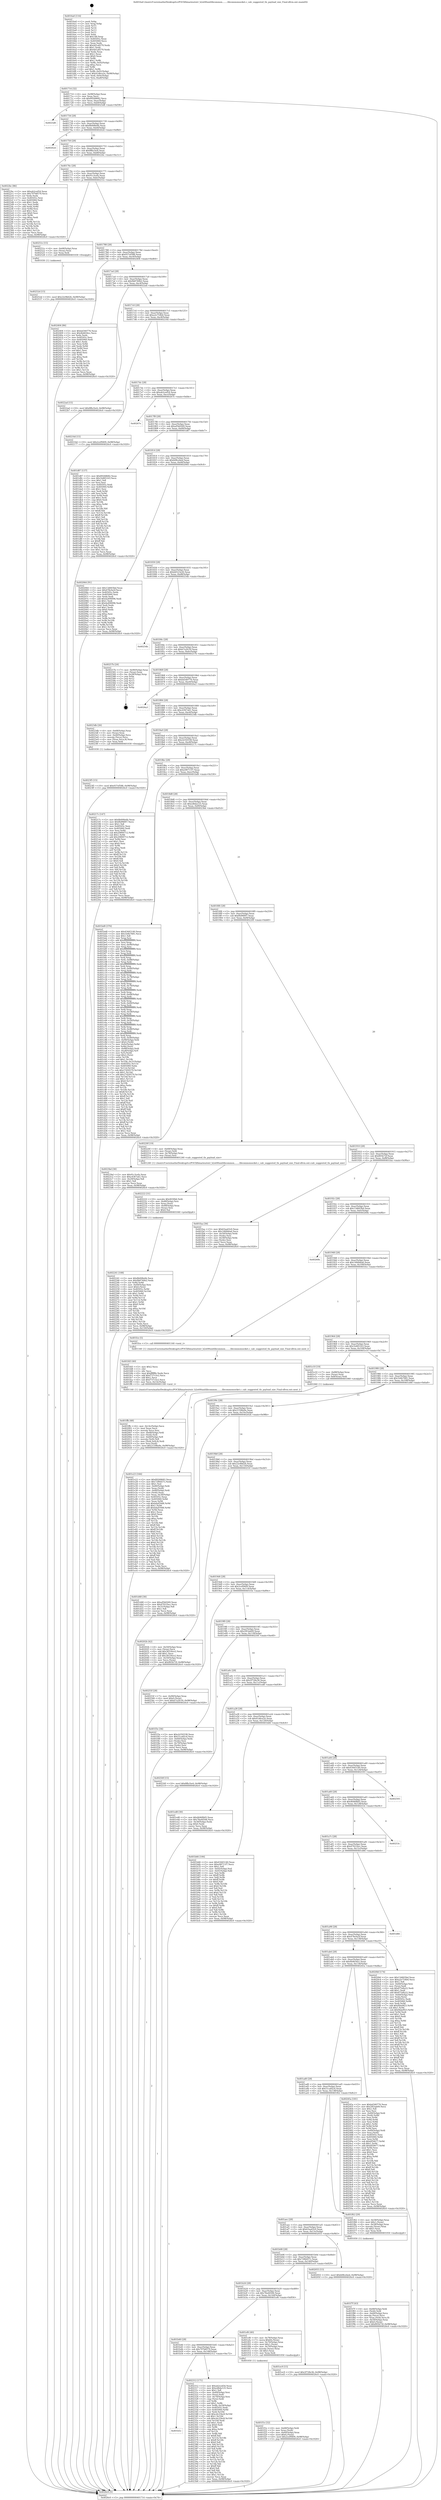 digraph "0x4016a0" {
  label = "0x4016a0 (/mnt/c/Users/mathe/Desktop/tcc/POCII/binaries/extr_h2ot00unitlibcommon........libcommonsocket.c_calc_suggested_tls_payload_size_Final-ollvm.out::main(0))"
  labelloc = "t"
  node[shape=record]

  Entry [label="",width=0.3,height=0.3,shape=circle,fillcolor=black,style=filled]
  "0x401714" [label="{
     0x401714 [32]\l
     | [instrs]\l
     &nbsp;&nbsp;0x401714 \<+6\>: mov -0x98(%rbp),%eax\l
     &nbsp;&nbsp;0x40171a \<+2\>: mov %eax,%ecx\l
     &nbsp;&nbsp;0x40171c \<+6\>: sub $0x89268682,%ecx\l
     &nbsp;&nbsp;0x401722 \<+6\>: mov %eax,-0xac(%rbp)\l
     &nbsp;&nbsp;0x401728 \<+6\>: mov %ecx,-0xb0(%rbp)\l
     &nbsp;&nbsp;0x40172e \<+6\>: je 00000000004025d8 \<main+0xf38\>\l
  }"]
  "0x4025d8" [label="{
     0x4025d8\l
  }", style=dashed]
  "0x401734" [label="{
     0x401734 [28]\l
     | [instrs]\l
     &nbsp;&nbsp;0x401734 \<+5\>: jmp 0000000000401739 \<main+0x99\>\l
     &nbsp;&nbsp;0x401739 \<+6\>: mov -0xac(%rbp),%eax\l
     &nbsp;&nbsp;0x40173f \<+5\>: sub $0x8b008e6b,%eax\l
     &nbsp;&nbsp;0x401744 \<+6\>: mov %eax,-0xb4(%rbp)\l
     &nbsp;&nbsp;0x40174a \<+6\>: je 000000000040262d \<main+0xf8d\>\l
  }"]
  Exit [label="",width=0.3,height=0.3,shape=circle,fillcolor=black,style=filled,peripheries=2]
  "0x40262d" [label="{
     0x40262d\l
  }", style=dashed]
  "0x401750" [label="{
     0x401750 [28]\l
     | [instrs]\l
     &nbsp;&nbsp;0x401750 \<+5\>: jmp 0000000000401755 \<main+0xb5\>\l
     &nbsp;&nbsp;0x401755 \<+6\>: mov -0xac(%rbp),%eax\l
     &nbsp;&nbsp;0x40175b \<+5\>: sub $0x8ffa1bc6,%eax\l
     &nbsp;&nbsp;0x401760 \<+6\>: mov %eax,-0xb8(%rbp)\l
     &nbsp;&nbsp;0x401766 \<+6\>: je 00000000004022bc \<main+0xc1c\>\l
  }"]
  "0x40252d" [label="{
     0x40252d [15]\l
     | [instrs]\l
     &nbsp;&nbsp;0x40252d \<+10\>: movl $0x22e9b626,-0x98(%rbp)\l
     &nbsp;&nbsp;0x402537 \<+5\>: jmp 00000000004026c0 \<main+0x1020\>\l
  }"]
  "0x4022bc" [label="{
     0x4022bc [86]\l
     | [instrs]\l
     &nbsp;&nbsp;0x4022bc \<+5\>: mov $0xab2ced54,%eax\l
     &nbsp;&nbsp;0x4022c1 \<+5\>: mov $0x797b8579,%ecx\l
     &nbsp;&nbsp;0x4022c6 \<+2\>: xor %edx,%edx\l
     &nbsp;&nbsp;0x4022c8 \<+7\>: mov 0x40505c,%esi\l
     &nbsp;&nbsp;0x4022cf \<+7\>: mov 0x405060,%edi\l
     &nbsp;&nbsp;0x4022d6 \<+3\>: sub $0x1,%edx\l
     &nbsp;&nbsp;0x4022d9 \<+3\>: mov %esi,%r8d\l
     &nbsp;&nbsp;0x4022dc \<+3\>: add %edx,%r8d\l
     &nbsp;&nbsp;0x4022df \<+4\>: imul %r8d,%esi\l
     &nbsp;&nbsp;0x4022e3 \<+3\>: and $0x1,%esi\l
     &nbsp;&nbsp;0x4022e6 \<+3\>: cmp $0x0,%esi\l
     &nbsp;&nbsp;0x4022e9 \<+4\>: sete %r9b\l
     &nbsp;&nbsp;0x4022ed \<+3\>: cmp $0xa,%edi\l
     &nbsp;&nbsp;0x4022f0 \<+4\>: setl %r10b\l
     &nbsp;&nbsp;0x4022f4 \<+3\>: mov %r9b,%r11b\l
     &nbsp;&nbsp;0x4022f7 \<+3\>: and %r10b,%r11b\l
     &nbsp;&nbsp;0x4022fa \<+3\>: xor %r10b,%r9b\l
     &nbsp;&nbsp;0x4022fd \<+3\>: or %r9b,%r11b\l
     &nbsp;&nbsp;0x402300 \<+4\>: test $0x1,%r11b\l
     &nbsp;&nbsp;0x402304 \<+3\>: cmovne %ecx,%eax\l
     &nbsp;&nbsp;0x402307 \<+6\>: mov %eax,-0x98(%rbp)\l
     &nbsp;&nbsp;0x40230d \<+5\>: jmp 00000000004026c0 \<main+0x1020\>\l
  }"]
  "0x40176c" [label="{
     0x40176c [28]\l
     | [instrs]\l
     &nbsp;&nbsp;0x40176c \<+5\>: jmp 0000000000401771 \<main+0xd1\>\l
     &nbsp;&nbsp;0x401771 \<+6\>: mov -0xac(%rbp),%eax\l
     &nbsp;&nbsp;0x401777 \<+5\>: sub $0x91c3cefa,%eax\l
     &nbsp;&nbsp;0x40177c \<+6\>: mov %eax,-0xbc(%rbp)\l
     &nbsp;&nbsp;0x401782 \<+6\>: je 000000000040251e \<main+0xe7e\>\l
  }"]
  "0x4023f5" [label="{
     0x4023f5 [15]\l
     | [instrs]\l
     &nbsp;&nbsp;0x4023f5 \<+10\>: movl $0x937ef588,-0x98(%rbp)\l
     &nbsp;&nbsp;0x4023ff \<+5\>: jmp 00000000004026c0 \<main+0x1020\>\l
  }"]
  "0x40251e" [label="{
     0x40251e [15]\l
     | [instrs]\l
     &nbsp;&nbsp;0x40251e \<+4\>: mov -0x68(%rbp),%rax\l
     &nbsp;&nbsp;0x402522 \<+3\>: mov (%rax),%rax\l
     &nbsp;&nbsp;0x402525 \<+3\>: mov %rax,%rdi\l
     &nbsp;&nbsp;0x402528 \<+5\>: call 0000000000401030 \<free@plt\>\l
     | [calls]\l
     &nbsp;&nbsp;0x401030 \{1\} (unknown)\l
  }"]
  "0x401788" [label="{
     0x401788 [28]\l
     | [instrs]\l
     &nbsp;&nbsp;0x401788 \<+5\>: jmp 000000000040178d \<main+0xed\>\l
     &nbsp;&nbsp;0x40178d \<+6\>: mov -0xac(%rbp),%eax\l
     &nbsp;&nbsp;0x401793 \<+5\>: sub $0x937ef588,%eax\l
     &nbsp;&nbsp;0x401798 \<+6\>: mov %eax,-0xc0(%rbp)\l
     &nbsp;&nbsp;0x40179e \<+6\>: je 0000000000402404 \<main+0xd64\>\l
  }"]
  "0x401b5c" [label="{
     0x401b5c\l
  }", style=dashed]
  "0x402404" [label="{
     0x402404 [86]\l
     | [instrs]\l
     &nbsp;&nbsp;0x402404 \<+5\>: mov $0xbd340776,%eax\l
     &nbsp;&nbsp;0x402409 \<+5\>: mov $0x4b4656cc,%ecx\l
     &nbsp;&nbsp;0x40240e \<+2\>: xor %edx,%edx\l
     &nbsp;&nbsp;0x402410 \<+7\>: mov 0x40505c,%esi\l
     &nbsp;&nbsp;0x402417 \<+7\>: mov 0x405060,%edi\l
     &nbsp;&nbsp;0x40241e \<+3\>: sub $0x1,%edx\l
     &nbsp;&nbsp;0x402421 \<+3\>: mov %esi,%r8d\l
     &nbsp;&nbsp;0x402424 \<+3\>: add %edx,%r8d\l
     &nbsp;&nbsp;0x402427 \<+4\>: imul %r8d,%esi\l
     &nbsp;&nbsp;0x40242b \<+3\>: and $0x1,%esi\l
     &nbsp;&nbsp;0x40242e \<+3\>: cmp $0x0,%esi\l
     &nbsp;&nbsp;0x402431 \<+4\>: sete %r9b\l
     &nbsp;&nbsp;0x402435 \<+3\>: cmp $0xa,%edi\l
     &nbsp;&nbsp;0x402438 \<+4\>: setl %r10b\l
     &nbsp;&nbsp;0x40243c \<+3\>: mov %r9b,%r11b\l
     &nbsp;&nbsp;0x40243f \<+3\>: and %r10b,%r11b\l
     &nbsp;&nbsp;0x402442 \<+3\>: xor %r10b,%r9b\l
     &nbsp;&nbsp;0x402445 \<+3\>: or %r9b,%r11b\l
     &nbsp;&nbsp;0x402448 \<+4\>: test $0x1,%r11b\l
     &nbsp;&nbsp;0x40244c \<+3\>: cmovne %ecx,%eax\l
     &nbsp;&nbsp;0x40244f \<+6\>: mov %eax,-0x98(%rbp)\l
     &nbsp;&nbsp;0x402455 \<+5\>: jmp 00000000004026c0 \<main+0x1020\>\l
  }"]
  "0x4017a4" [label="{
     0x4017a4 [28]\l
     | [instrs]\l
     &nbsp;&nbsp;0x4017a4 \<+5\>: jmp 00000000004017a9 \<main+0x109\>\l
     &nbsp;&nbsp;0x4017a9 \<+6\>: mov -0xac(%rbp),%eax\l
     &nbsp;&nbsp;0x4017af \<+5\>: sub $0x9b8740b2,%eax\l
     &nbsp;&nbsp;0x4017b4 \<+6\>: mov %eax,-0xc4(%rbp)\l
     &nbsp;&nbsp;0x4017ba \<+6\>: je 00000000004022ad \<main+0xc0d\>\l
  }"]
  "0x402312" [label="{
     0x402312 [171]\l
     | [instrs]\l
     &nbsp;&nbsp;0x402312 \<+5\>: mov $0xab2ced54,%eax\l
     &nbsp;&nbsp;0x402317 \<+5\>: mov $0xed6da125,%ecx\l
     &nbsp;&nbsp;0x40231c \<+2\>: mov $0x1,%dl\l
     &nbsp;&nbsp;0x40231e \<+4\>: mov -0x40(%rbp),%rsi\l
     &nbsp;&nbsp;0x402322 \<+2\>: mov (%rsi),%edi\l
     &nbsp;&nbsp;0x402324 \<+4\>: mov -0x70(%rbp),%rsi\l
     &nbsp;&nbsp;0x402328 \<+2\>: cmp (%rsi),%edi\l
     &nbsp;&nbsp;0x40232a \<+4\>: setl %r8b\l
     &nbsp;&nbsp;0x40232e \<+4\>: and $0x1,%r8b\l
     &nbsp;&nbsp;0x402332 \<+4\>: mov %r8b,-0x29(%rbp)\l
     &nbsp;&nbsp;0x402336 \<+7\>: mov 0x40505c,%edi\l
     &nbsp;&nbsp;0x40233d \<+8\>: mov 0x405060,%r9d\l
     &nbsp;&nbsp;0x402345 \<+3\>: mov %edi,%r10d\l
     &nbsp;&nbsp;0x402348 \<+7\>: add $0xcdc25bc8,%r10d\l
     &nbsp;&nbsp;0x40234f \<+4\>: sub $0x1,%r10d\l
     &nbsp;&nbsp;0x402353 \<+7\>: sub $0xcdc25bc8,%r10d\l
     &nbsp;&nbsp;0x40235a \<+4\>: imul %r10d,%edi\l
     &nbsp;&nbsp;0x40235e \<+3\>: and $0x1,%edi\l
     &nbsp;&nbsp;0x402361 \<+3\>: cmp $0x0,%edi\l
     &nbsp;&nbsp;0x402364 \<+4\>: sete %r8b\l
     &nbsp;&nbsp;0x402368 \<+4\>: cmp $0xa,%r9d\l
     &nbsp;&nbsp;0x40236c \<+4\>: setl %r11b\l
     &nbsp;&nbsp;0x402370 \<+3\>: mov %r8b,%bl\l
     &nbsp;&nbsp;0x402373 \<+3\>: xor $0xff,%bl\l
     &nbsp;&nbsp;0x402376 \<+3\>: mov %r11b,%r14b\l
     &nbsp;&nbsp;0x402379 \<+4\>: xor $0xff,%r14b\l
     &nbsp;&nbsp;0x40237d \<+3\>: xor $0x0,%dl\l
     &nbsp;&nbsp;0x402380 \<+3\>: mov %bl,%r15b\l
     &nbsp;&nbsp;0x402383 \<+4\>: and $0x0,%r15b\l
     &nbsp;&nbsp;0x402387 \<+3\>: and %dl,%r8b\l
     &nbsp;&nbsp;0x40238a \<+3\>: mov %r14b,%r12b\l
     &nbsp;&nbsp;0x40238d \<+4\>: and $0x0,%r12b\l
     &nbsp;&nbsp;0x402391 \<+3\>: and %dl,%r11b\l
     &nbsp;&nbsp;0x402394 \<+3\>: or %r8b,%r15b\l
     &nbsp;&nbsp;0x402397 \<+3\>: or %r11b,%r12b\l
     &nbsp;&nbsp;0x40239a \<+3\>: xor %r12b,%r15b\l
     &nbsp;&nbsp;0x40239d \<+3\>: or %r14b,%bl\l
     &nbsp;&nbsp;0x4023a0 \<+3\>: xor $0xff,%bl\l
     &nbsp;&nbsp;0x4023a3 \<+3\>: or $0x0,%dl\l
     &nbsp;&nbsp;0x4023a6 \<+2\>: and %dl,%bl\l
     &nbsp;&nbsp;0x4023a8 \<+3\>: or %bl,%r15b\l
     &nbsp;&nbsp;0x4023ab \<+4\>: test $0x1,%r15b\l
     &nbsp;&nbsp;0x4023af \<+3\>: cmovne %ecx,%eax\l
     &nbsp;&nbsp;0x4023b2 \<+6\>: mov %eax,-0x98(%rbp)\l
     &nbsp;&nbsp;0x4023b8 \<+5\>: jmp 00000000004026c0 \<main+0x1020\>\l
  }"]
  "0x4022ad" [label="{
     0x4022ad [15]\l
     | [instrs]\l
     &nbsp;&nbsp;0x4022ad \<+10\>: movl $0x8ffa1bc6,-0x98(%rbp)\l
     &nbsp;&nbsp;0x4022b7 \<+5\>: jmp 00000000004026c0 \<main+0x1020\>\l
  }"]
  "0x4017c0" [label="{
     0x4017c0 [28]\l
     | [instrs]\l
     &nbsp;&nbsp;0x4017c0 \<+5\>: jmp 00000000004017c5 \<main+0x125\>\l
     &nbsp;&nbsp;0x4017c5 \<+6\>: mov -0xac(%rbp),%eax\l
     &nbsp;&nbsp;0x4017cb \<+5\>: sub $0xa2e754b4,%eax\l
     &nbsp;&nbsp;0x4017d0 \<+6\>: mov %eax,-0xc8(%rbp)\l
     &nbsp;&nbsp;0x4017d6 \<+6\>: je 000000000040216d \<main+0xacd\>\l
  }"]
  "0x402241" [label="{
     0x402241 [108]\l
     | [instrs]\l
     &nbsp;&nbsp;0x402241 \<+5\>: mov $0x8b008e6b,%ecx\l
     &nbsp;&nbsp;0x402246 \<+5\>: mov $0x9b8740b2,%edx\l
     &nbsp;&nbsp;0x40224b \<+3\>: xor %r8d,%r8d\l
     &nbsp;&nbsp;0x40224e \<+4\>: mov -0x40(%rbp),%rsi\l
     &nbsp;&nbsp;0x402252 \<+6\>: movl $0x0,(%rsi)\l
     &nbsp;&nbsp;0x402258 \<+8\>: mov 0x40505c,%r9d\l
     &nbsp;&nbsp;0x402260 \<+8\>: mov 0x405060,%r10d\l
     &nbsp;&nbsp;0x402268 \<+4\>: sub $0x1,%r8d\l
     &nbsp;&nbsp;0x40226c \<+3\>: mov %r9d,%r11d\l
     &nbsp;&nbsp;0x40226f \<+3\>: add %r8d,%r11d\l
     &nbsp;&nbsp;0x402272 \<+4\>: imul %r11d,%r9d\l
     &nbsp;&nbsp;0x402276 \<+4\>: and $0x1,%r9d\l
     &nbsp;&nbsp;0x40227a \<+4\>: cmp $0x0,%r9d\l
     &nbsp;&nbsp;0x40227e \<+3\>: sete %bl\l
     &nbsp;&nbsp;0x402281 \<+4\>: cmp $0xa,%r10d\l
     &nbsp;&nbsp;0x402285 \<+4\>: setl %r14b\l
     &nbsp;&nbsp;0x402289 \<+3\>: mov %bl,%r15b\l
     &nbsp;&nbsp;0x40228c \<+3\>: and %r14b,%r15b\l
     &nbsp;&nbsp;0x40228f \<+3\>: xor %r14b,%bl\l
     &nbsp;&nbsp;0x402292 \<+3\>: or %bl,%r15b\l
     &nbsp;&nbsp;0x402295 \<+4\>: test $0x1,%r15b\l
     &nbsp;&nbsp;0x402299 \<+3\>: cmovne %edx,%ecx\l
     &nbsp;&nbsp;0x40229c \<+6\>: mov %ecx,-0x98(%rbp)\l
     &nbsp;&nbsp;0x4022a2 \<+6\>: mov %eax,-0x150(%rbp)\l
     &nbsp;&nbsp;0x4022a8 \<+5\>: jmp 00000000004026c0 \<main+0x1020\>\l
  }"]
  "0x40216d" [label="{
     0x40216d [15]\l
     | [instrs]\l
     &nbsp;&nbsp;0x40216d \<+10\>: movl $0x2cef9409,-0x98(%rbp)\l
     &nbsp;&nbsp;0x402177 \<+5\>: jmp 00000000004026c0 \<main+0x1020\>\l
  }"]
  "0x4017dc" [label="{
     0x4017dc [28]\l
     | [instrs]\l
     &nbsp;&nbsp;0x4017dc \<+5\>: jmp 00000000004017e1 \<main+0x141\>\l
     &nbsp;&nbsp;0x4017e1 \<+6\>: mov -0xac(%rbp),%eax\l
     &nbsp;&nbsp;0x4017e7 \<+5\>: sub $0xab2ced54,%eax\l
     &nbsp;&nbsp;0x4017ec \<+6\>: mov %eax,-0xcc(%rbp)\l
     &nbsp;&nbsp;0x4017f2 \<+6\>: je 000000000040267e \<main+0xfde\>\l
  }"]
  "0x402222" [label="{
     0x402222 [31]\l
     | [instrs]\l
     &nbsp;&nbsp;0x402222 \<+10\>: movabs $0x4030b6,%rdi\l
     &nbsp;&nbsp;0x40222c \<+4\>: mov -0x48(%rbp),%rsi\l
     &nbsp;&nbsp;0x402230 \<+3\>: mov %rax,(%rsi)\l
     &nbsp;&nbsp;0x402233 \<+4\>: mov -0x48(%rbp),%rax\l
     &nbsp;&nbsp;0x402237 \<+3\>: mov (%rax),%rsi\l
     &nbsp;&nbsp;0x40223a \<+2\>: mov $0x0,%al\l
     &nbsp;&nbsp;0x40223c \<+5\>: call 0000000000401040 \<printf@plt\>\l
     | [calls]\l
     &nbsp;&nbsp;0x401040 \{1\} (unknown)\l
  }"]
  "0x40267e" [label="{
     0x40267e\l
  }", style=dashed]
  "0x4017f8" [label="{
     0x4017f8 [28]\l
     | [instrs]\l
     &nbsp;&nbsp;0x4017f8 \<+5\>: jmp 00000000004017fd \<main+0x15d\>\l
     &nbsp;&nbsp;0x4017fd \<+6\>: mov -0xac(%rbp),%eax\l
     &nbsp;&nbsp;0x401803 \<+5\>: sub $0xaf5b0269,%eax\l
     &nbsp;&nbsp;0x401808 \<+6\>: mov %eax,-0xd0(%rbp)\l
     &nbsp;&nbsp;0x40180e \<+6\>: je 0000000000401d87 \<main+0x6e7\>\l
  }"]
  "0x401ffb" [label="{
     0x401ffb [48]\l
     | [instrs]\l
     &nbsp;&nbsp;0x401ffb \<+6\>: mov -0x14c(%rbp),%ecx\l
     &nbsp;&nbsp;0x402001 \<+3\>: imul %eax,%ecx\l
     &nbsp;&nbsp;0x402004 \<+3\>: movslq %ecx,%rsi\l
     &nbsp;&nbsp;0x402007 \<+4\>: mov -0x68(%rbp),%rdi\l
     &nbsp;&nbsp;0x40200b \<+3\>: mov (%rdi),%rdi\l
     &nbsp;&nbsp;0x40200e \<+4\>: mov -0x60(%rbp),%r8\l
     &nbsp;&nbsp;0x402012 \<+3\>: movslq (%r8),%r8\l
     &nbsp;&nbsp;0x402015 \<+4\>: mov (%rdi,%r8,8),%rdi\l
     &nbsp;&nbsp;0x402019 \<+3\>: mov %rsi,(%rdi)\l
     &nbsp;&nbsp;0x40201c \<+10\>: movl $0x21598a9e,-0x98(%rbp)\l
     &nbsp;&nbsp;0x402026 \<+5\>: jmp 00000000004026c0 \<main+0x1020\>\l
  }"]
  "0x401d87" [label="{
     0x401d87 [137]\l
     | [instrs]\l
     &nbsp;&nbsp;0x401d87 \<+5\>: mov $0x89268682,%eax\l
     &nbsp;&nbsp;0x401d8c \<+5\>: mov $0x1b485163,%ecx\l
     &nbsp;&nbsp;0x401d91 \<+2\>: mov $0x1,%dl\l
     &nbsp;&nbsp;0x401d93 \<+2\>: xor %esi,%esi\l
     &nbsp;&nbsp;0x401d95 \<+7\>: mov 0x40505c,%edi\l
     &nbsp;&nbsp;0x401d9c \<+8\>: mov 0x405060,%r8d\l
     &nbsp;&nbsp;0x401da4 \<+3\>: sub $0x1,%esi\l
     &nbsp;&nbsp;0x401da7 \<+3\>: mov %edi,%r9d\l
     &nbsp;&nbsp;0x401daa \<+3\>: add %esi,%r9d\l
     &nbsp;&nbsp;0x401dad \<+4\>: imul %r9d,%edi\l
     &nbsp;&nbsp;0x401db1 \<+3\>: and $0x1,%edi\l
     &nbsp;&nbsp;0x401db4 \<+3\>: cmp $0x0,%edi\l
     &nbsp;&nbsp;0x401db7 \<+4\>: sete %r10b\l
     &nbsp;&nbsp;0x401dbb \<+4\>: cmp $0xa,%r8d\l
     &nbsp;&nbsp;0x401dbf \<+4\>: setl %r11b\l
     &nbsp;&nbsp;0x401dc3 \<+3\>: mov %r10b,%bl\l
     &nbsp;&nbsp;0x401dc6 \<+3\>: xor $0xff,%bl\l
     &nbsp;&nbsp;0x401dc9 \<+3\>: mov %r11b,%r14b\l
     &nbsp;&nbsp;0x401dcc \<+4\>: xor $0xff,%r14b\l
     &nbsp;&nbsp;0x401dd0 \<+3\>: xor $0x1,%dl\l
     &nbsp;&nbsp;0x401dd3 \<+3\>: mov %bl,%r15b\l
     &nbsp;&nbsp;0x401dd6 \<+4\>: and $0xff,%r15b\l
     &nbsp;&nbsp;0x401dda \<+3\>: and %dl,%r10b\l
     &nbsp;&nbsp;0x401ddd \<+3\>: mov %r14b,%r12b\l
     &nbsp;&nbsp;0x401de0 \<+4\>: and $0xff,%r12b\l
     &nbsp;&nbsp;0x401de4 \<+3\>: and %dl,%r11b\l
     &nbsp;&nbsp;0x401de7 \<+3\>: or %r10b,%r15b\l
     &nbsp;&nbsp;0x401dea \<+3\>: or %r11b,%r12b\l
     &nbsp;&nbsp;0x401ded \<+3\>: xor %r12b,%r15b\l
     &nbsp;&nbsp;0x401df0 \<+3\>: or %r14b,%bl\l
     &nbsp;&nbsp;0x401df3 \<+3\>: xor $0xff,%bl\l
     &nbsp;&nbsp;0x401df6 \<+3\>: or $0x1,%dl\l
     &nbsp;&nbsp;0x401df9 \<+2\>: and %dl,%bl\l
     &nbsp;&nbsp;0x401dfb \<+3\>: or %bl,%r15b\l
     &nbsp;&nbsp;0x401dfe \<+4\>: test $0x1,%r15b\l
     &nbsp;&nbsp;0x401e02 \<+3\>: cmovne %ecx,%eax\l
     &nbsp;&nbsp;0x401e05 \<+6\>: mov %eax,-0x98(%rbp)\l
     &nbsp;&nbsp;0x401e0b \<+5\>: jmp 00000000004026c0 \<main+0x1020\>\l
  }"]
  "0x401814" [label="{
     0x401814 [28]\l
     | [instrs]\l
     &nbsp;&nbsp;0x401814 \<+5\>: jmp 0000000000401819 \<main+0x179\>\l
     &nbsp;&nbsp;0x401819 \<+6\>: mov -0xac(%rbp),%eax\l
     &nbsp;&nbsp;0x40181f \<+5\>: sub $0xb08cebed,%eax\l
     &nbsp;&nbsp;0x401824 \<+6\>: mov %eax,-0xd4(%rbp)\l
     &nbsp;&nbsp;0x40182a \<+6\>: je 0000000000402064 \<main+0x9c4\>\l
  }"]
  "0x401fd3" [label="{
     0x401fd3 [40]\l
     | [instrs]\l
     &nbsp;&nbsp;0x401fd3 \<+5\>: mov $0x2,%ecx\l
     &nbsp;&nbsp;0x401fd8 \<+1\>: cltd\l
     &nbsp;&nbsp;0x401fd9 \<+2\>: idiv %ecx\l
     &nbsp;&nbsp;0x401fdb \<+6\>: imul $0xfffffffe,%edx,%ecx\l
     &nbsp;&nbsp;0x401fe1 \<+6\>: add $0xf737c5e2,%ecx\l
     &nbsp;&nbsp;0x401fe7 \<+3\>: add $0x1,%ecx\l
     &nbsp;&nbsp;0x401fea \<+6\>: sub $0xf737c5e2,%ecx\l
     &nbsp;&nbsp;0x401ff0 \<+6\>: mov %ecx,-0x14c(%rbp)\l
     &nbsp;&nbsp;0x401ff6 \<+5\>: call 0000000000401160 \<next_i\>\l
     | [calls]\l
     &nbsp;&nbsp;0x401160 \{1\} (/mnt/c/Users/mathe/Desktop/tcc/POCII/binaries/extr_h2ot00unitlibcommon........libcommonsocket.c_calc_suggested_tls_payload_size_Final-ollvm.out::next_i)\l
  }"]
  "0x402064" [label="{
     0x402064 [91]\l
     | [instrs]\l
     &nbsp;&nbsp;0x402064 \<+5\>: mov $0x13d603bd,%eax\l
     &nbsp;&nbsp;0x402069 \<+5\>: mov $0x478c0a5f,%ecx\l
     &nbsp;&nbsp;0x40206e \<+7\>: mov 0x40505c,%edx\l
     &nbsp;&nbsp;0x402075 \<+7\>: mov 0x405060,%esi\l
     &nbsp;&nbsp;0x40207c \<+2\>: mov %edx,%edi\l
     &nbsp;&nbsp;0x40207e \<+6\>: add $0x4a490096,%edi\l
     &nbsp;&nbsp;0x402084 \<+3\>: sub $0x1,%edi\l
     &nbsp;&nbsp;0x402087 \<+6\>: sub $0x4a490096,%edi\l
     &nbsp;&nbsp;0x40208d \<+3\>: imul %edi,%edx\l
     &nbsp;&nbsp;0x402090 \<+3\>: and $0x1,%edx\l
     &nbsp;&nbsp;0x402093 \<+3\>: cmp $0x0,%edx\l
     &nbsp;&nbsp;0x402096 \<+4\>: sete %r8b\l
     &nbsp;&nbsp;0x40209a \<+3\>: cmp $0xa,%esi\l
     &nbsp;&nbsp;0x40209d \<+4\>: setl %r9b\l
     &nbsp;&nbsp;0x4020a1 \<+3\>: mov %r8b,%r10b\l
     &nbsp;&nbsp;0x4020a4 \<+3\>: and %r9b,%r10b\l
     &nbsp;&nbsp;0x4020a7 \<+3\>: xor %r9b,%r8b\l
     &nbsp;&nbsp;0x4020aa \<+3\>: or %r8b,%r10b\l
     &nbsp;&nbsp;0x4020ad \<+4\>: test $0x1,%r10b\l
     &nbsp;&nbsp;0x4020b1 \<+3\>: cmovne %ecx,%eax\l
     &nbsp;&nbsp;0x4020b4 \<+6\>: mov %eax,-0x98(%rbp)\l
     &nbsp;&nbsp;0x4020ba \<+5\>: jmp 00000000004026c0 \<main+0x1020\>\l
  }"]
  "0x401830" [label="{
     0x401830 [28]\l
     | [instrs]\l
     &nbsp;&nbsp;0x401830 \<+5\>: jmp 0000000000401835 \<main+0x195\>\l
     &nbsp;&nbsp;0x401835 \<+6\>: mov -0xac(%rbp),%eax\l
     &nbsp;&nbsp;0x40183b \<+5\>: sub $0xb6523e26,%eax\l
     &nbsp;&nbsp;0x401840 \<+6\>: mov %eax,-0xd8(%rbp)\l
     &nbsp;&nbsp;0x401846 \<+6\>: je 000000000040254b \<main+0xeab\>\l
  }"]
  "0x401f7f" [label="{
     0x401f7f [43]\l
     | [instrs]\l
     &nbsp;&nbsp;0x401f7f \<+4\>: mov -0x68(%rbp),%rdi\l
     &nbsp;&nbsp;0x401f83 \<+3\>: mov (%rdi),%rdi\l
     &nbsp;&nbsp;0x401f86 \<+4\>: mov -0x60(%rbp),%rcx\l
     &nbsp;&nbsp;0x401f8a \<+3\>: movslq (%rcx),%rcx\l
     &nbsp;&nbsp;0x401f8d \<+4\>: mov %rax,(%rdi,%rcx,8)\l
     &nbsp;&nbsp;0x401f91 \<+4\>: mov -0x50(%rbp),%rax\l
     &nbsp;&nbsp;0x401f95 \<+6\>: movl $0x0,(%rax)\l
     &nbsp;&nbsp;0x401f9b \<+10\>: movl $0x805b72f,-0x98(%rbp)\l
     &nbsp;&nbsp;0x401fa5 \<+5\>: jmp 00000000004026c0 \<main+0x1020\>\l
  }"]
  "0x40254b" [label="{
     0x40254b\l
  }", style=dashed]
  "0x40184c" [label="{
     0x40184c [28]\l
     | [instrs]\l
     &nbsp;&nbsp;0x40184c \<+5\>: jmp 0000000000401851 \<main+0x1b1\>\l
     &nbsp;&nbsp;0x401851 \<+6\>: mov -0xac(%rbp),%eax\l
     &nbsp;&nbsp;0x401857 \<+5\>: sub $0xb7a2fc59,%eax\l
     &nbsp;&nbsp;0x40185c \<+6\>: mov %eax,-0xdc(%rbp)\l
     &nbsp;&nbsp;0x401862 \<+6\>: je 000000000040257b \<main+0xedb\>\l
  }"]
  "0x401f1e" [label="{
     0x401f1e [32]\l
     | [instrs]\l
     &nbsp;&nbsp;0x401f1e \<+4\>: mov -0x68(%rbp),%rdi\l
     &nbsp;&nbsp;0x401f22 \<+3\>: mov %rax,(%rdi)\l
     &nbsp;&nbsp;0x401f25 \<+4\>: mov -0x60(%rbp),%rax\l
     &nbsp;&nbsp;0x401f29 \<+6\>: movl $0x0,(%rax)\l
     &nbsp;&nbsp;0x401f2f \<+10\>: movl $0x2cef9409,-0x98(%rbp)\l
     &nbsp;&nbsp;0x401f39 \<+5\>: jmp 00000000004026c0 \<main+0x1020\>\l
  }"]
  "0x40257b" [label="{
     0x40257b [24]\l
     | [instrs]\l
     &nbsp;&nbsp;0x40257b \<+7\>: mov -0x90(%rbp),%rax\l
     &nbsp;&nbsp;0x402582 \<+2\>: mov (%rax),%eax\l
     &nbsp;&nbsp;0x402584 \<+4\>: lea -0x28(%rbp),%rsp\l
     &nbsp;&nbsp;0x402588 \<+1\>: pop %rbx\l
     &nbsp;&nbsp;0x402589 \<+2\>: pop %r12\l
     &nbsp;&nbsp;0x40258b \<+2\>: pop %r13\l
     &nbsp;&nbsp;0x40258d \<+2\>: pop %r14\l
     &nbsp;&nbsp;0x40258f \<+2\>: pop %r15\l
     &nbsp;&nbsp;0x402591 \<+1\>: pop %rbp\l
     &nbsp;&nbsp;0x402592 \<+1\>: ret\l
  }"]
  "0x401868" [label="{
     0x401868 [28]\l
     | [instrs]\l
     &nbsp;&nbsp;0x401868 \<+5\>: jmp 000000000040186d \<main+0x1cd\>\l
     &nbsp;&nbsp;0x40186d \<+6\>: mov -0xac(%rbp),%eax\l
     &nbsp;&nbsp;0x401873 \<+5\>: sub $0xbd340776,%eax\l
     &nbsp;&nbsp;0x401878 \<+6\>: mov %eax,-0xe0(%rbp)\l
     &nbsp;&nbsp;0x40187e \<+6\>: je 00000000004026a3 \<main+0x1003\>\l
  }"]
  "0x401b40" [label="{
     0x401b40 [28]\l
     | [instrs]\l
     &nbsp;&nbsp;0x401b40 \<+5\>: jmp 0000000000401b45 \<main+0x4a5\>\l
     &nbsp;&nbsp;0x401b45 \<+6\>: mov -0xac(%rbp),%eax\l
     &nbsp;&nbsp;0x401b4b \<+5\>: sub $0x797b8579,%eax\l
     &nbsp;&nbsp;0x401b50 \<+6\>: mov %eax,-0x148(%rbp)\l
     &nbsp;&nbsp;0x401b56 \<+6\>: je 0000000000402312 \<main+0xc72\>\l
  }"]
  "0x4026a3" [label="{
     0x4026a3\l
  }", style=dashed]
  "0x401884" [label="{
     0x401884 [28]\l
     | [instrs]\l
     &nbsp;&nbsp;0x401884 \<+5\>: jmp 0000000000401889 \<main+0x1e9\>\l
     &nbsp;&nbsp;0x401889 \<+6\>: mov -0xac(%rbp),%eax\l
     &nbsp;&nbsp;0x40188f \<+5\>: sub $0xc4367ab1,%eax\l
     &nbsp;&nbsp;0x401894 \<+6\>: mov %eax,-0xe4(%rbp)\l
     &nbsp;&nbsp;0x40189a \<+6\>: je 00000000004023db \<main+0xd3b\>\l
  }"]
  "0x401ef6" [label="{
     0x401ef6 [40]\l
     | [instrs]\l
     &nbsp;&nbsp;0x401ef6 \<+4\>: mov -0x78(%rbp),%rax\l
     &nbsp;&nbsp;0x401efa \<+7\>: movq $0x64,(%rax)\l
     &nbsp;&nbsp;0x401f01 \<+4\>: mov -0x70(%rbp),%rax\l
     &nbsp;&nbsp;0x401f05 \<+6\>: movl $0x1,(%rax)\l
     &nbsp;&nbsp;0x401f0b \<+4\>: mov -0x70(%rbp),%rax\l
     &nbsp;&nbsp;0x401f0f \<+3\>: movslq (%rax),%rax\l
     &nbsp;&nbsp;0x401f12 \<+4\>: shl $0x3,%rax\l
     &nbsp;&nbsp;0x401f16 \<+3\>: mov %rax,%rdi\l
     &nbsp;&nbsp;0x401f19 \<+5\>: call 0000000000401050 \<malloc@plt\>\l
     | [calls]\l
     &nbsp;&nbsp;0x401050 \{1\} (unknown)\l
  }"]
  "0x4023db" [label="{
     0x4023db [26]\l
     | [instrs]\l
     &nbsp;&nbsp;0x4023db \<+4\>: mov -0x68(%rbp),%rax\l
     &nbsp;&nbsp;0x4023df \<+3\>: mov (%rax),%rax\l
     &nbsp;&nbsp;0x4023e2 \<+4\>: mov -0x40(%rbp),%rcx\l
     &nbsp;&nbsp;0x4023e6 \<+3\>: movslq (%rcx),%rcx\l
     &nbsp;&nbsp;0x4023e9 \<+4\>: mov (%rax,%rcx,8),%rax\l
     &nbsp;&nbsp;0x4023ed \<+3\>: mov %rax,%rdi\l
     &nbsp;&nbsp;0x4023f0 \<+5\>: call 0000000000401030 \<free@plt\>\l
     | [calls]\l
     &nbsp;&nbsp;0x401030 \{1\} (unknown)\l
  }"]
  "0x4018a0" [label="{
     0x4018a0 [28]\l
     | [instrs]\l
     &nbsp;&nbsp;0x4018a0 \<+5\>: jmp 00000000004018a5 \<main+0x205\>\l
     &nbsp;&nbsp;0x4018a5 \<+6\>: mov -0xac(%rbp),%eax\l
     &nbsp;&nbsp;0x4018ab \<+5\>: sub $0xcb350338,%eax\l
     &nbsp;&nbsp;0x4018b0 \<+6\>: mov %eax,-0xe8(%rbp)\l
     &nbsp;&nbsp;0x4018b6 \<+6\>: je 000000000040217c \<main+0xadc\>\l
  }"]
  "0x401b24" [label="{
     0x401b24 [28]\l
     | [instrs]\l
     &nbsp;&nbsp;0x401b24 \<+5\>: jmp 0000000000401b29 \<main+0x489\>\l
     &nbsp;&nbsp;0x401b29 \<+6\>: mov -0xac(%rbp),%eax\l
     &nbsp;&nbsp;0x401b2f \<+5\>: sub $0x78a44506,%eax\l
     &nbsp;&nbsp;0x401b34 \<+6\>: mov %eax,-0x144(%rbp)\l
     &nbsp;&nbsp;0x401b3a \<+6\>: je 0000000000401ef6 \<main+0x856\>\l
  }"]
  "0x40217c" [label="{
     0x40217c [147]\l
     | [instrs]\l
     &nbsp;&nbsp;0x40217c \<+5\>: mov $0x8b008e6b,%eax\l
     &nbsp;&nbsp;0x402181 \<+5\>: mov $0xf6d96f07,%ecx\l
     &nbsp;&nbsp;0x402186 \<+2\>: mov $0x1,%dl\l
     &nbsp;&nbsp;0x402188 \<+7\>: mov 0x40505c,%esi\l
     &nbsp;&nbsp;0x40218f \<+7\>: mov 0x405060,%edi\l
     &nbsp;&nbsp;0x402196 \<+3\>: mov %esi,%r8d\l
     &nbsp;&nbsp;0x402199 \<+7\>: sub $0x20800712,%r8d\l
     &nbsp;&nbsp;0x4021a0 \<+4\>: sub $0x1,%r8d\l
     &nbsp;&nbsp;0x4021a4 \<+7\>: add $0x20800712,%r8d\l
     &nbsp;&nbsp;0x4021ab \<+4\>: imul %r8d,%esi\l
     &nbsp;&nbsp;0x4021af \<+3\>: and $0x1,%esi\l
     &nbsp;&nbsp;0x4021b2 \<+3\>: cmp $0x0,%esi\l
     &nbsp;&nbsp;0x4021b5 \<+4\>: sete %r9b\l
     &nbsp;&nbsp;0x4021b9 \<+3\>: cmp $0xa,%edi\l
     &nbsp;&nbsp;0x4021bc \<+4\>: setl %r10b\l
     &nbsp;&nbsp;0x4021c0 \<+3\>: mov %r9b,%r11b\l
     &nbsp;&nbsp;0x4021c3 \<+4\>: xor $0xff,%r11b\l
     &nbsp;&nbsp;0x4021c7 \<+3\>: mov %r10b,%bl\l
     &nbsp;&nbsp;0x4021ca \<+3\>: xor $0xff,%bl\l
     &nbsp;&nbsp;0x4021cd \<+3\>: xor $0x0,%dl\l
     &nbsp;&nbsp;0x4021d0 \<+3\>: mov %r11b,%r14b\l
     &nbsp;&nbsp;0x4021d3 \<+4\>: and $0x0,%r14b\l
     &nbsp;&nbsp;0x4021d7 \<+3\>: and %dl,%r9b\l
     &nbsp;&nbsp;0x4021da \<+3\>: mov %bl,%r15b\l
     &nbsp;&nbsp;0x4021dd \<+4\>: and $0x0,%r15b\l
     &nbsp;&nbsp;0x4021e1 \<+3\>: and %dl,%r10b\l
     &nbsp;&nbsp;0x4021e4 \<+3\>: or %r9b,%r14b\l
     &nbsp;&nbsp;0x4021e7 \<+3\>: or %r10b,%r15b\l
     &nbsp;&nbsp;0x4021ea \<+3\>: xor %r15b,%r14b\l
     &nbsp;&nbsp;0x4021ed \<+3\>: or %bl,%r11b\l
     &nbsp;&nbsp;0x4021f0 \<+4\>: xor $0xff,%r11b\l
     &nbsp;&nbsp;0x4021f4 \<+3\>: or $0x0,%dl\l
     &nbsp;&nbsp;0x4021f7 \<+3\>: and %dl,%r11b\l
     &nbsp;&nbsp;0x4021fa \<+3\>: or %r11b,%r14b\l
     &nbsp;&nbsp;0x4021fd \<+4\>: test $0x1,%r14b\l
     &nbsp;&nbsp;0x402201 \<+3\>: cmovne %ecx,%eax\l
     &nbsp;&nbsp;0x402204 \<+6\>: mov %eax,-0x98(%rbp)\l
     &nbsp;&nbsp;0x40220a \<+5\>: jmp 00000000004026c0 \<main+0x1020\>\l
  }"]
  "0x4018bc" [label="{
     0x4018bc [28]\l
     | [instrs]\l
     &nbsp;&nbsp;0x4018bc \<+5\>: jmp 00000000004018c1 \<main+0x221\>\l
     &nbsp;&nbsp;0x4018c1 \<+6\>: mov -0xac(%rbp),%eax\l
     &nbsp;&nbsp;0x4018c7 \<+5\>: sub $0xe08711f7,%eax\l
     &nbsp;&nbsp;0x4018cc \<+6\>: mov %eax,-0xec(%rbp)\l
     &nbsp;&nbsp;0x4018d2 \<+6\>: je 0000000000401bd0 \<main+0x530\>\l
  }"]
  "0x401ec9" [label="{
     0x401ec9 [15]\l
     | [instrs]\l
     &nbsp;&nbsp;0x401ec9 \<+10\>: movl $0x2f728e36,-0x98(%rbp)\l
     &nbsp;&nbsp;0x401ed3 \<+5\>: jmp 00000000004026c0 \<main+0x1020\>\l
  }"]
  "0x401bd0" [label="{
     0x401bd0 [376]\l
     | [instrs]\l
     &nbsp;&nbsp;0x401bd0 \<+5\>: mov $0x43445140,%eax\l
     &nbsp;&nbsp;0x401bd5 \<+5\>: mov $0x1b4b7681,%ecx\l
     &nbsp;&nbsp;0x401bda \<+2\>: mov $0x1,%dl\l
     &nbsp;&nbsp;0x401bdc \<+3\>: mov %rsp,%rsi\l
     &nbsp;&nbsp;0x401bdf \<+4\>: add $0xfffffffffffffff0,%rsi\l
     &nbsp;&nbsp;0x401be3 \<+3\>: mov %rsi,%rsp\l
     &nbsp;&nbsp;0x401be6 \<+7\>: mov %rsi,-0x90(%rbp)\l
     &nbsp;&nbsp;0x401bed \<+3\>: mov %rsp,%rsi\l
     &nbsp;&nbsp;0x401bf0 \<+4\>: add $0xfffffffffffffff0,%rsi\l
     &nbsp;&nbsp;0x401bf4 \<+3\>: mov %rsi,%rsp\l
     &nbsp;&nbsp;0x401bf7 \<+3\>: mov %rsp,%rdi\l
     &nbsp;&nbsp;0x401bfa \<+4\>: add $0xfffffffffffffff0,%rdi\l
     &nbsp;&nbsp;0x401bfe \<+3\>: mov %rdi,%rsp\l
     &nbsp;&nbsp;0x401c01 \<+7\>: mov %rdi,-0x88(%rbp)\l
     &nbsp;&nbsp;0x401c08 \<+3\>: mov %rsp,%rdi\l
     &nbsp;&nbsp;0x401c0b \<+4\>: add $0xfffffffffffffff0,%rdi\l
     &nbsp;&nbsp;0x401c0f \<+3\>: mov %rdi,%rsp\l
     &nbsp;&nbsp;0x401c12 \<+4\>: mov %rdi,-0x80(%rbp)\l
     &nbsp;&nbsp;0x401c16 \<+3\>: mov %rsp,%rdi\l
     &nbsp;&nbsp;0x401c19 \<+4\>: add $0xfffffffffffffff0,%rdi\l
     &nbsp;&nbsp;0x401c1d \<+3\>: mov %rdi,%rsp\l
     &nbsp;&nbsp;0x401c20 \<+4\>: mov %rdi,-0x78(%rbp)\l
     &nbsp;&nbsp;0x401c24 \<+3\>: mov %rsp,%rdi\l
     &nbsp;&nbsp;0x401c27 \<+4\>: add $0xfffffffffffffff0,%rdi\l
     &nbsp;&nbsp;0x401c2b \<+3\>: mov %rdi,%rsp\l
     &nbsp;&nbsp;0x401c2e \<+4\>: mov %rdi,-0x70(%rbp)\l
     &nbsp;&nbsp;0x401c32 \<+3\>: mov %rsp,%rdi\l
     &nbsp;&nbsp;0x401c35 \<+4\>: add $0xfffffffffffffff0,%rdi\l
     &nbsp;&nbsp;0x401c39 \<+3\>: mov %rdi,%rsp\l
     &nbsp;&nbsp;0x401c3c \<+4\>: mov %rdi,-0x68(%rbp)\l
     &nbsp;&nbsp;0x401c40 \<+3\>: mov %rsp,%rdi\l
     &nbsp;&nbsp;0x401c43 \<+4\>: add $0xfffffffffffffff0,%rdi\l
     &nbsp;&nbsp;0x401c47 \<+3\>: mov %rdi,%rsp\l
     &nbsp;&nbsp;0x401c4a \<+4\>: mov %rdi,-0x60(%rbp)\l
     &nbsp;&nbsp;0x401c4e \<+3\>: mov %rsp,%rdi\l
     &nbsp;&nbsp;0x401c51 \<+4\>: add $0xfffffffffffffff0,%rdi\l
     &nbsp;&nbsp;0x401c55 \<+3\>: mov %rdi,%rsp\l
     &nbsp;&nbsp;0x401c58 \<+4\>: mov %rdi,-0x58(%rbp)\l
     &nbsp;&nbsp;0x401c5c \<+3\>: mov %rsp,%rdi\l
     &nbsp;&nbsp;0x401c5f \<+4\>: add $0xfffffffffffffff0,%rdi\l
     &nbsp;&nbsp;0x401c63 \<+3\>: mov %rdi,%rsp\l
     &nbsp;&nbsp;0x401c66 \<+4\>: mov %rdi,-0x50(%rbp)\l
     &nbsp;&nbsp;0x401c6a \<+3\>: mov %rsp,%rdi\l
     &nbsp;&nbsp;0x401c6d \<+4\>: add $0xfffffffffffffff0,%rdi\l
     &nbsp;&nbsp;0x401c71 \<+3\>: mov %rdi,%rsp\l
     &nbsp;&nbsp;0x401c74 \<+4\>: mov %rdi,-0x48(%rbp)\l
     &nbsp;&nbsp;0x401c78 \<+3\>: mov %rsp,%rdi\l
     &nbsp;&nbsp;0x401c7b \<+4\>: add $0xfffffffffffffff0,%rdi\l
     &nbsp;&nbsp;0x401c7f \<+3\>: mov %rdi,%rsp\l
     &nbsp;&nbsp;0x401c82 \<+4\>: mov %rdi,-0x40(%rbp)\l
     &nbsp;&nbsp;0x401c86 \<+7\>: mov -0x90(%rbp),%rdi\l
     &nbsp;&nbsp;0x401c8d \<+6\>: movl $0x0,(%rdi)\l
     &nbsp;&nbsp;0x401c93 \<+7\>: mov -0x9c(%rbp),%r8d\l
     &nbsp;&nbsp;0x401c9a \<+3\>: mov %r8d,(%rsi)\l
     &nbsp;&nbsp;0x401c9d \<+7\>: mov -0x88(%rbp),%rdi\l
     &nbsp;&nbsp;0x401ca4 \<+7\>: mov -0xa8(%rbp),%r9\l
     &nbsp;&nbsp;0x401cab \<+3\>: mov %r9,(%rdi)\l
     &nbsp;&nbsp;0x401cae \<+3\>: cmpl $0x2,(%rsi)\l
     &nbsp;&nbsp;0x401cb1 \<+4\>: setne %r10b\l
     &nbsp;&nbsp;0x401cb5 \<+4\>: and $0x1,%r10b\l
     &nbsp;&nbsp;0x401cb9 \<+4\>: mov %r10b,-0x31(%rbp)\l
     &nbsp;&nbsp;0x401cbd \<+8\>: mov 0x40505c,%r11d\l
     &nbsp;&nbsp;0x401cc5 \<+7\>: mov 0x405060,%ebx\l
     &nbsp;&nbsp;0x401ccc \<+3\>: mov %r11d,%r14d\l
     &nbsp;&nbsp;0x401ccf \<+7\>: sub $0x27d20579,%r14d\l
     &nbsp;&nbsp;0x401cd6 \<+4\>: sub $0x1,%r14d\l
     &nbsp;&nbsp;0x401cda \<+7\>: add $0x27d20579,%r14d\l
     &nbsp;&nbsp;0x401ce1 \<+4\>: imul %r14d,%r11d\l
     &nbsp;&nbsp;0x401ce5 \<+4\>: and $0x1,%r11d\l
     &nbsp;&nbsp;0x401ce9 \<+4\>: cmp $0x0,%r11d\l
     &nbsp;&nbsp;0x401ced \<+4\>: sete %r10b\l
     &nbsp;&nbsp;0x401cf1 \<+3\>: cmp $0xa,%ebx\l
     &nbsp;&nbsp;0x401cf4 \<+4\>: setl %r15b\l
     &nbsp;&nbsp;0x401cf8 \<+3\>: mov %r10b,%r12b\l
     &nbsp;&nbsp;0x401cfb \<+4\>: xor $0xff,%r12b\l
     &nbsp;&nbsp;0x401cff \<+3\>: mov %r15b,%r13b\l
     &nbsp;&nbsp;0x401d02 \<+4\>: xor $0xff,%r13b\l
     &nbsp;&nbsp;0x401d06 \<+3\>: xor $0x1,%dl\l
     &nbsp;&nbsp;0x401d09 \<+3\>: mov %r12b,%sil\l
     &nbsp;&nbsp;0x401d0c \<+4\>: and $0xff,%sil\l
     &nbsp;&nbsp;0x401d10 \<+3\>: and %dl,%r10b\l
     &nbsp;&nbsp;0x401d13 \<+3\>: mov %r13b,%dil\l
     &nbsp;&nbsp;0x401d16 \<+4\>: and $0xff,%dil\l
     &nbsp;&nbsp;0x401d1a \<+3\>: and %dl,%r15b\l
     &nbsp;&nbsp;0x401d1d \<+3\>: or %r10b,%sil\l
     &nbsp;&nbsp;0x401d20 \<+3\>: or %r15b,%dil\l
     &nbsp;&nbsp;0x401d23 \<+3\>: xor %dil,%sil\l
     &nbsp;&nbsp;0x401d26 \<+3\>: or %r13b,%r12b\l
     &nbsp;&nbsp;0x401d29 \<+4\>: xor $0xff,%r12b\l
     &nbsp;&nbsp;0x401d2d \<+3\>: or $0x1,%dl\l
     &nbsp;&nbsp;0x401d30 \<+3\>: and %dl,%r12b\l
     &nbsp;&nbsp;0x401d33 \<+3\>: or %r12b,%sil\l
     &nbsp;&nbsp;0x401d36 \<+4\>: test $0x1,%sil\l
     &nbsp;&nbsp;0x401d3a \<+3\>: cmovne %ecx,%eax\l
     &nbsp;&nbsp;0x401d3d \<+6\>: mov %eax,-0x98(%rbp)\l
     &nbsp;&nbsp;0x401d43 \<+5\>: jmp 00000000004026c0 \<main+0x1020\>\l
  }"]
  "0x4018d8" [label="{
     0x4018d8 [28]\l
     | [instrs]\l
     &nbsp;&nbsp;0x4018d8 \<+5\>: jmp 00000000004018dd \<main+0x23d\>\l
     &nbsp;&nbsp;0x4018dd \<+6\>: mov -0xac(%rbp),%eax\l
     &nbsp;&nbsp;0x4018e3 \<+5\>: sub $0xed6da125,%eax\l
     &nbsp;&nbsp;0x4018e8 \<+6\>: mov %eax,-0xf0(%rbp)\l
     &nbsp;&nbsp;0x4018ee \<+6\>: je 00000000004023bd \<main+0xd1d\>\l
  }"]
  "0x401b08" [label="{
     0x401b08 [28]\l
     | [instrs]\l
     &nbsp;&nbsp;0x401b08 \<+5\>: jmp 0000000000401b0d \<main+0x46d\>\l
     &nbsp;&nbsp;0x401b0d \<+6\>: mov -0xac(%rbp),%eax\l
     &nbsp;&nbsp;0x401b13 \<+5\>: sub $0x7286457c,%eax\l
     &nbsp;&nbsp;0x401b18 \<+6\>: mov %eax,-0x140(%rbp)\l
     &nbsp;&nbsp;0x401b1e \<+6\>: je 0000000000401ec9 \<main+0x829\>\l
  }"]
  "0x4023bd" [label="{
     0x4023bd [30]\l
     | [instrs]\l
     &nbsp;&nbsp;0x4023bd \<+5\>: mov $0x91c3cefa,%eax\l
     &nbsp;&nbsp;0x4023c2 \<+5\>: mov $0xc4367ab1,%ecx\l
     &nbsp;&nbsp;0x4023c7 \<+3\>: mov -0x29(%rbp),%dl\l
     &nbsp;&nbsp;0x4023ca \<+3\>: test $0x1,%dl\l
     &nbsp;&nbsp;0x4023cd \<+3\>: cmovne %ecx,%eax\l
     &nbsp;&nbsp;0x4023d0 \<+6\>: mov %eax,-0x98(%rbp)\l
     &nbsp;&nbsp;0x4023d6 \<+5\>: jmp 00000000004026c0 \<main+0x1020\>\l
  }"]
  "0x4018f4" [label="{
     0x4018f4 [28]\l
     | [instrs]\l
     &nbsp;&nbsp;0x4018f4 \<+5\>: jmp 00000000004018f9 \<main+0x259\>\l
     &nbsp;&nbsp;0x4018f9 \<+6\>: mov -0xac(%rbp),%eax\l
     &nbsp;&nbsp;0x4018ff \<+5\>: sub $0xf6d96f07,%eax\l
     &nbsp;&nbsp;0x401904 \<+6\>: mov %eax,-0xf4(%rbp)\l
     &nbsp;&nbsp;0x40190a \<+6\>: je 000000000040220f \<main+0xb6f\>\l
  }"]
  "0x402055" [label="{
     0x402055 [15]\l
     | [instrs]\l
     &nbsp;&nbsp;0x402055 \<+10\>: movl $0xb08cebed,-0x98(%rbp)\l
     &nbsp;&nbsp;0x40205f \<+5\>: jmp 00000000004026c0 \<main+0x1020\>\l
  }"]
  "0x40220f" [label="{
     0x40220f [19]\l
     | [instrs]\l
     &nbsp;&nbsp;0x40220f \<+4\>: mov -0x68(%rbp),%rax\l
     &nbsp;&nbsp;0x402213 \<+3\>: mov (%rax),%rdi\l
     &nbsp;&nbsp;0x402216 \<+4\>: mov -0x78(%rbp),%rax\l
     &nbsp;&nbsp;0x40221a \<+3\>: mov (%rax),%rsi\l
     &nbsp;&nbsp;0x40221d \<+5\>: call 0000000000401240 \<calc_suggested_tls_payload_size\>\l
     | [calls]\l
     &nbsp;&nbsp;0x401240 \{1\} (/mnt/c/Users/mathe/Desktop/tcc/POCII/binaries/extr_h2ot00unitlibcommon........libcommonsocket.c_calc_suggested_tls_payload_size_Final-ollvm.out::calc_suggested_tls_payload_size)\l
  }"]
  "0x401910" [label="{
     0x401910 [28]\l
     | [instrs]\l
     &nbsp;&nbsp;0x401910 \<+5\>: jmp 0000000000401915 \<main+0x275\>\l
     &nbsp;&nbsp;0x401915 \<+6\>: mov -0xac(%rbp),%eax\l
     &nbsp;&nbsp;0x40191b \<+5\>: sub $0x805b72f,%eax\l
     &nbsp;&nbsp;0x401920 \<+6\>: mov %eax,-0xf8(%rbp)\l
     &nbsp;&nbsp;0x401926 \<+6\>: je 0000000000401faa \<main+0x90a\>\l
  }"]
  "0x401aec" [label="{
     0x401aec [28]\l
     | [instrs]\l
     &nbsp;&nbsp;0x401aec \<+5\>: jmp 0000000000401af1 \<main+0x451\>\l
     &nbsp;&nbsp;0x401af1 \<+6\>: mov -0xac(%rbp),%eax\l
     &nbsp;&nbsp;0x401af7 \<+5\>: sub $0x63aa43c0,%eax\l
     &nbsp;&nbsp;0x401afc \<+6\>: mov %eax,-0x13c(%rbp)\l
     &nbsp;&nbsp;0x401b02 \<+6\>: je 0000000000402055 \<main+0x9b5\>\l
  }"]
  "0x401faa" [label="{
     0x401faa [36]\l
     | [instrs]\l
     &nbsp;&nbsp;0x401faa \<+5\>: mov $0x63aa43c0,%eax\l
     &nbsp;&nbsp;0x401faf \<+5\>: mov $0x1466b6a6,%ecx\l
     &nbsp;&nbsp;0x401fb4 \<+4\>: mov -0x50(%rbp),%rdx\l
     &nbsp;&nbsp;0x401fb8 \<+2\>: mov (%rdx),%esi\l
     &nbsp;&nbsp;0x401fba \<+4\>: mov -0x58(%rbp),%rdx\l
     &nbsp;&nbsp;0x401fbe \<+2\>: cmp (%rdx),%esi\l
     &nbsp;&nbsp;0x401fc0 \<+3\>: cmovl %ecx,%eax\l
     &nbsp;&nbsp;0x401fc3 \<+6\>: mov %eax,-0x98(%rbp)\l
     &nbsp;&nbsp;0x401fc9 \<+5\>: jmp 00000000004026c0 \<main+0x1020\>\l
  }"]
  "0x40192c" [label="{
     0x40192c [28]\l
     | [instrs]\l
     &nbsp;&nbsp;0x40192c \<+5\>: jmp 0000000000401931 \<main+0x291\>\l
     &nbsp;&nbsp;0x401931 \<+6\>: mov -0xac(%rbp),%eax\l
     &nbsp;&nbsp;0x401937 \<+5\>: sub $0x13d603bd,%eax\l
     &nbsp;&nbsp;0x40193c \<+6\>: mov %eax,-0xfc(%rbp)\l
     &nbsp;&nbsp;0x401942 \<+6\>: je 000000000040260b \<main+0xf6b\>\l
  }"]
  "0x401f62" [label="{
     0x401f62 [29]\l
     | [instrs]\l
     &nbsp;&nbsp;0x401f62 \<+4\>: mov -0x58(%rbp),%rax\l
     &nbsp;&nbsp;0x401f66 \<+6\>: movl $0x1,(%rax)\l
     &nbsp;&nbsp;0x401f6c \<+4\>: mov -0x58(%rbp),%rax\l
     &nbsp;&nbsp;0x401f70 \<+3\>: movslq (%rax),%rax\l
     &nbsp;&nbsp;0x401f73 \<+4\>: shl $0x3,%rax\l
     &nbsp;&nbsp;0x401f77 \<+3\>: mov %rax,%rdi\l
     &nbsp;&nbsp;0x401f7a \<+5\>: call 0000000000401050 \<malloc@plt\>\l
     | [calls]\l
     &nbsp;&nbsp;0x401050 \{1\} (unknown)\l
  }"]
  "0x40260b" [label="{
     0x40260b\l
  }", style=dashed]
  "0x401948" [label="{
     0x401948 [28]\l
     | [instrs]\l
     &nbsp;&nbsp;0x401948 \<+5\>: jmp 000000000040194d \<main+0x2ad\>\l
     &nbsp;&nbsp;0x40194d \<+6\>: mov -0xac(%rbp),%eax\l
     &nbsp;&nbsp;0x401953 \<+5\>: sub $0x1466b6a6,%eax\l
     &nbsp;&nbsp;0x401958 \<+6\>: mov %eax,-0x100(%rbp)\l
     &nbsp;&nbsp;0x40195e \<+6\>: je 0000000000401fce \<main+0x92e\>\l
  }"]
  "0x401ad0" [label="{
     0x401ad0 [28]\l
     | [instrs]\l
     &nbsp;&nbsp;0x401ad0 \<+5\>: jmp 0000000000401ad5 \<main+0x435\>\l
     &nbsp;&nbsp;0x401ad5 \<+6\>: mov -0xac(%rbp),%eax\l
     &nbsp;&nbsp;0x401adb \<+5\>: sub $0x51ca82c4,%eax\l
     &nbsp;&nbsp;0x401ae0 \<+6\>: mov %eax,-0x138(%rbp)\l
     &nbsp;&nbsp;0x401ae6 \<+6\>: je 0000000000401f62 \<main+0x8c2\>\l
  }"]
  "0x401fce" [label="{
     0x401fce [5]\l
     | [instrs]\l
     &nbsp;&nbsp;0x401fce \<+5\>: call 0000000000401160 \<next_i\>\l
     | [calls]\l
     &nbsp;&nbsp;0x401160 \{1\} (/mnt/c/Users/mathe/Desktop/tcc/POCII/binaries/extr_h2ot00unitlibcommon........libcommonsocket.c_calc_suggested_tls_payload_size_Final-ollvm.out::next_i)\l
  }"]
  "0x401964" [label="{
     0x401964 [28]\l
     | [instrs]\l
     &nbsp;&nbsp;0x401964 \<+5\>: jmp 0000000000401969 \<main+0x2c9\>\l
     &nbsp;&nbsp;0x401969 \<+6\>: mov -0xac(%rbp),%eax\l
     &nbsp;&nbsp;0x40196f \<+5\>: sub $0x1b485163,%eax\l
     &nbsp;&nbsp;0x401974 \<+6\>: mov %eax,-0x104(%rbp)\l
     &nbsp;&nbsp;0x40197a \<+6\>: je 0000000000401e10 \<main+0x770\>\l
  }"]
  "0x40245a" [label="{
     0x40245a [181]\l
     | [instrs]\l
     &nbsp;&nbsp;0x40245a \<+5\>: mov $0xbd340776,%eax\l
     &nbsp;&nbsp;0x40245f \<+5\>: mov $0x2f43ab09,%ecx\l
     &nbsp;&nbsp;0x402464 \<+2\>: mov $0x1,%dl\l
     &nbsp;&nbsp;0x402466 \<+2\>: xor %esi,%esi\l
     &nbsp;&nbsp;0x402468 \<+4\>: mov -0x40(%rbp),%rdi\l
     &nbsp;&nbsp;0x40246c \<+3\>: mov (%rdi),%r8d\l
     &nbsp;&nbsp;0x40246f \<+3\>: mov %esi,%r9d\l
     &nbsp;&nbsp;0x402472 \<+3\>: sub %r8d,%r9d\l
     &nbsp;&nbsp;0x402475 \<+3\>: mov %esi,%r8d\l
     &nbsp;&nbsp;0x402478 \<+4\>: sub $0x1,%r8d\l
     &nbsp;&nbsp;0x40247c \<+3\>: add %r8d,%r9d\l
     &nbsp;&nbsp;0x40247f \<+3\>: sub %r9d,%esi\l
     &nbsp;&nbsp;0x402482 \<+4\>: mov -0x40(%rbp),%rdi\l
     &nbsp;&nbsp;0x402486 \<+2\>: mov %esi,(%rdi)\l
     &nbsp;&nbsp;0x402488 \<+7\>: mov 0x40505c,%esi\l
     &nbsp;&nbsp;0x40248f \<+8\>: mov 0x405060,%r8d\l
     &nbsp;&nbsp;0x402497 \<+3\>: mov %esi,%r9d\l
     &nbsp;&nbsp;0x40249a \<+7\>: sub $0xbf50677,%r9d\l
     &nbsp;&nbsp;0x4024a1 \<+4\>: sub $0x1,%r9d\l
     &nbsp;&nbsp;0x4024a5 \<+7\>: add $0xbf50677,%r9d\l
     &nbsp;&nbsp;0x4024ac \<+4\>: imul %r9d,%esi\l
     &nbsp;&nbsp;0x4024b0 \<+3\>: and $0x1,%esi\l
     &nbsp;&nbsp;0x4024b3 \<+3\>: cmp $0x0,%esi\l
     &nbsp;&nbsp;0x4024b6 \<+4\>: sete %r10b\l
     &nbsp;&nbsp;0x4024ba \<+4\>: cmp $0xa,%r8d\l
     &nbsp;&nbsp;0x4024be \<+4\>: setl %r11b\l
     &nbsp;&nbsp;0x4024c2 \<+3\>: mov %r10b,%bl\l
     &nbsp;&nbsp;0x4024c5 \<+3\>: xor $0xff,%bl\l
     &nbsp;&nbsp;0x4024c8 \<+3\>: mov %r11b,%r14b\l
     &nbsp;&nbsp;0x4024cb \<+4\>: xor $0xff,%r14b\l
     &nbsp;&nbsp;0x4024cf \<+3\>: xor $0x0,%dl\l
     &nbsp;&nbsp;0x4024d2 \<+3\>: mov %bl,%r15b\l
     &nbsp;&nbsp;0x4024d5 \<+4\>: and $0x0,%r15b\l
     &nbsp;&nbsp;0x4024d9 \<+3\>: and %dl,%r10b\l
     &nbsp;&nbsp;0x4024dc \<+3\>: mov %r14b,%r12b\l
     &nbsp;&nbsp;0x4024df \<+4\>: and $0x0,%r12b\l
     &nbsp;&nbsp;0x4024e3 \<+3\>: and %dl,%r11b\l
     &nbsp;&nbsp;0x4024e6 \<+3\>: or %r10b,%r15b\l
     &nbsp;&nbsp;0x4024e9 \<+3\>: or %r11b,%r12b\l
     &nbsp;&nbsp;0x4024ec \<+3\>: xor %r12b,%r15b\l
     &nbsp;&nbsp;0x4024ef \<+3\>: or %r14b,%bl\l
     &nbsp;&nbsp;0x4024f2 \<+3\>: xor $0xff,%bl\l
     &nbsp;&nbsp;0x4024f5 \<+3\>: or $0x0,%dl\l
     &nbsp;&nbsp;0x4024f8 \<+2\>: and %dl,%bl\l
     &nbsp;&nbsp;0x4024fa \<+3\>: or %bl,%r15b\l
     &nbsp;&nbsp;0x4024fd \<+4\>: test $0x1,%r15b\l
     &nbsp;&nbsp;0x402501 \<+3\>: cmovne %ecx,%eax\l
     &nbsp;&nbsp;0x402504 \<+6\>: mov %eax,-0x98(%rbp)\l
     &nbsp;&nbsp;0x40250a \<+5\>: jmp 00000000004026c0 \<main+0x1020\>\l
  }"]
  "0x401e10" [label="{
     0x401e10 [19]\l
     | [instrs]\l
     &nbsp;&nbsp;0x401e10 \<+7\>: mov -0x88(%rbp),%rax\l
     &nbsp;&nbsp;0x401e17 \<+3\>: mov (%rax),%rax\l
     &nbsp;&nbsp;0x401e1a \<+4\>: mov 0x8(%rax),%rdi\l
     &nbsp;&nbsp;0x401e1e \<+5\>: call 0000000000401060 \<atoi@plt\>\l
     | [calls]\l
     &nbsp;&nbsp;0x401060 \{1\} (unknown)\l
  }"]
  "0x401980" [label="{
     0x401980 [28]\l
     | [instrs]\l
     &nbsp;&nbsp;0x401980 \<+5\>: jmp 0000000000401985 \<main+0x2e5\>\l
     &nbsp;&nbsp;0x401985 \<+6\>: mov -0xac(%rbp),%eax\l
     &nbsp;&nbsp;0x40198b \<+5\>: sub $0x1b4b7681,%eax\l
     &nbsp;&nbsp;0x401990 \<+6\>: mov %eax,-0x108(%rbp)\l
     &nbsp;&nbsp;0x401996 \<+6\>: je 0000000000401d48 \<main+0x6a8\>\l
  }"]
  "0x401ab4" [label="{
     0x401ab4 [28]\l
     | [instrs]\l
     &nbsp;&nbsp;0x401ab4 \<+5\>: jmp 0000000000401ab9 \<main+0x419\>\l
     &nbsp;&nbsp;0x401ab9 \<+6\>: mov -0xac(%rbp),%eax\l
     &nbsp;&nbsp;0x401abf \<+5\>: sub $0x4b4656cc,%eax\l
     &nbsp;&nbsp;0x401ac4 \<+6\>: mov %eax,-0x134(%rbp)\l
     &nbsp;&nbsp;0x401aca \<+6\>: je 000000000040245a \<main+0xdba\>\l
  }"]
  "0x401d48" [label="{
     0x401d48 [30]\l
     | [instrs]\l
     &nbsp;&nbsp;0x401d48 \<+5\>: mov $0xaf5b0269,%eax\l
     &nbsp;&nbsp;0x401d4d \<+5\>: mov $0x47021bcc,%ecx\l
     &nbsp;&nbsp;0x401d52 \<+3\>: mov -0x31(%rbp),%dl\l
     &nbsp;&nbsp;0x401d55 \<+3\>: test $0x1,%dl\l
     &nbsp;&nbsp;0x401d58 \<+3\>: cmovne %ecx,%eax\l
     &nbsp;&nbsp;0x401d5b \<+6\>: mov %eax,-0x98(%rbp)\l
     &nbsp;&nbsp;0x401d61 \<+5\>: jmp 00000000004026c0 \<main+0x1020\>\l
  }"]
  "0x40199c" [label="{
     0x40199c [28]\l
     | [instrs]\l
     &nbsp;&nbsp;0x40199c \<+5\>: jmp 00000000004019a1 \<main+0x301\>\l
     &nbsp;&nbsp;0x4019a1 \<+6\>: mov -0xac(%rbp),%eax\l
     &nbsp;&nbsp;0x4019a7 \<+5\>: sub $0x21598a9e,%eax\l
     &nbsp;&nbsp;0x4019ac \<+6\>: mov %eax,-0x10c(%rbp)\l
     &nbsp;&nbsp;0x4019b2 \<+6\>: je 000000000040202b \<main+0x98b\>\l
  }"]
  "0x4020bf" [label="{
     0x4020bf [174]\l
     | [instrs]\l
     &nbsp;&nbsp;0x4020bf \<+5\>: mov $0x13d603bd,%eax\l
     &nbsp;&nbsp;0x4020c4 \<+5\>: mov $0xa2e754b4,%ecx\l
     &nbsp;&nbsp;0x4020c9 \<+2\>: mov $0x1,%dl\l
     &nbsp;&nbsp;0x4020cb \<+4\>: mov -0x60(%rbp),%rsi\l
     &nbsp;&nbsp;0x4020cf \<+2\>: mov (%rsi),%edi\l
     &nbsp;&nbsp;0x4020d1 \<+6\>: sub $0x875dfa22,%edi\l
     &nbsp;&nbsp;0x4020d7 \<+3\>: add $0x1,%edi\l
     &nbsp;&nbsp;0x4020da \<+6\>: add $0x875dfa22,%edi\l
     &nbsp;&nbsp;0x4020e0 \<+4\>: mov -0x60(%rbp),%rsi\l
     &nbsp;&nbsp;0x4020e4 \<+2\>: mov %edi,(%rsi)\l
     &nbsp;&nbsp;0x4020e6 \<+7\>: mov 0x40505c,%edi\l
     &nbsp;&nbsp;0x4020ed \<+8\>: mov 0x405060,%r8d\l
     &nbsp;&nbsp;0x4020f5 \<+3\>: mov %edi,%r9d\l
     &nbsp;&nbsp;0x4020f8 \<+7\>: add $0xf4da9f23,%r9d\l
     &nbsp;&nbsp;0x4020ff \<+4\>: sub $0x1,%r9d\l
     &nbsp;&nbsp;0x402103 \<+7\>: sub $0xf4da9f23,%r9d\l
     &nbsp;&nbsp;0x40210a \<+4\>: imul %r9d,%edi\l
     &nbsp;&nbsp;0x40210e \<+3\>: and $0x1,%edi\l
     &nbsp;&nbsp;0x402111 \<+3\>: cmp $0x0,%edi\l
     &nbsp;&nbsp;0x402114 \<+4\>: sete %r10b\l
     &nbsp;&nbsp;0x402118 \<+4\>: cmp $0xa,%r8d\l
     &nbsp;&nbsp;0x40211c \<+4\>: setl %r11b\l
     &nbsp;&nbsp;0x402120 \<+3\>: mov %r10b,%bl\l
     &nbsp;&nbsp;0x402123 \<+3\>: xor $0xff,%bl\l
     &nbsp;&nbsp;0x402126 \<+3\>: mov %r11b,%r14b\l
     &nbsp;&nbsp;0x402129 \<+4\>: xor $0xff,%r14b\l
     &nbsp;&nbsp;0x40212d \<+3\>: xor $0x1,%dl\l
     &nbsp;&nbsp;0x402130 \<+3\>: mov %bl,%r15b\l
     &nbsp;&nbsp;0x402133 \<+4\>: and $0xff,%r15b\l
     &nbsp;&nbsp;0x402137 \<+3\>: and %dl,%r10b\l
     &nbsp;&nbsp;0x40213a \<+3\>: mov %r14b,%r12b\l
     &nbsp;&nbsp;0x40213d \<+4\>: and $0xff,%r12b\l
     &nbsp;&nbsp;0x402141 \<+3\>: and %dl,%r11b\l
     &nbsp;&nbsp;0x402144 \<+3\>: or %r10b,%r15b\l
     &nbsp;&nbsp;0x402147 \<+3\>: or %r11b,%r12b\l
     &nbsp;&nbsp;0x40214a \<+3\>: xor %r12b,%r15b\l
     &nbsp;&nbsp;0x40214d \<+3\>: or %r14b,%bl\l
     &nbsp;&nbsp;0x402150 \<+3\>: xor $0xff,%bl\l
     &nbsp;&nbsp;0x402153 \<+3\>: or $0x1,%dl\l
     &nbsp;&nbsp;0x402156 \<+2\>: and %dl,%bl\l
     &nbsp;&nbsp;0x402158 \<+3\>: or %bl,%r15b\l
     &nbsp;&nbsp;0x40215b \<+4\>: test $0x1,%r15b\l
     &nbsp;&nbsp;0x40215f \<+3\>: cmovne %ecx,%eax\l
     &nbsp;&nbsp;0x402162 \<+6\>: mov %eax,-0x98(%rbp)\l
     &nbsp;&nbsp;0x402168 \<+5\>: jmp 00000000004026c0 \<main+0x1020\>\l
  }"]
  "0x40202b" [label="{
     0x40202b [42]\l
     | [instrs]\l
     &nbsp;&nbsp;0x40202b \<+4\>: mov -0x50(%rbp),%rax\l
     &nbsp;&nbsp;0x40202f \<+2\>: mov (%rax),%ecx\l
     &nbsp;&nbsp;0x402031 \<+6\>: add $0x36530ce2,%ecx\l
     &nbsp;&nbsp;0x402037 \<+3\>: add $0x1,%ecx\l
     &nbsp;&nbsp;0x40203a \<+6\>: sub $0x36530ce2,%ecx\l
     &nbsp;&nbsp;0x402040 \<+4\>: mov -0x50(%rbp),%rax\l
     &nbsp;&nbsp;0x402044 \<+2\>: mov %ecx,(%rax)\l
     &nbsp;&nbsp;0x402046 \<+10\>: movl $0x805b72f,-0x98(%rbp)\l
     &nbsp;&nbsp;0x402050 \<+5\>: jmp 00000000004026c0 \<main+0x1020\>\l
  }"]
  "0x4019b8" [label="{
     0x4019b8 [28]\l
     | [instrs]\l
     &nbsp;&nbsp;0x4019b8 \<+5\>: jmp 00000000004019bd \<main+0x31d\>\l
     &nbsp;&nbsp;0x4019bd \<+6\>: mov -0xac(%rbp),%eax\l
     &nbsp;&nbsp;0x4019c3 \<+5\>: sub $0x22e9b626,%eax\l
     &nbsp;&nbsp;0x4019c8 \<+6\>: mov %eax,-0x110(%rbp)\l
     &nbsp;&nbsp;0x4019ce \<+6\>: je 000000000040255f \<main+0xebf\>\l
  }"]
  "0x401a98" [label="{
     0x401a98 [28]\l
     | [instrs]\l
     &nbsp;&nbsp;0x401a98 \<+5\>: jmp 0000000000401a9d \<main+0x3fd\>\l
     &nbsp;&nbsp;0x401a9d \<+6\>: mov -0xac(%rbp),%eax\l
     &nbsp;&nbsp;0x401aa3 \<+5\>: sub $0x478c0a5f,%eax\l
     &nbsp;&nbsp;0x401aa8 \<+6\>: mov %eax,-0x130(%rbp)\l
     &nbsp;&nbsp;0x401aae \<+6\>: je 00000000004020bf \<main+0xa1f\>\l
  }"]
  "0x40255f" [label="{
     0x40255f [28]\l
     | [instrs]\l
     &nbsp;&nbsp;0x40255f \<+7\>: mov -0x90(%rbp),%rax\l
     &nbsp;&nbsp;0x402566 \<+6\>: movl $0x0,(%rax)\l
     &nbsp;&nbsp;0x40256c \<+10\>: movl $0xb7a2fc59,-0x98(%rbp)\l
     &nbsp;&nbsp;0x402576 \<+5\>: jmp 00000000004026c0 \<main+0x1020\>\l
  }"]
  "0x4019d4" [label="{
     0x4019d4 [28]\l
     | [instrs]\l
     &nbsp;&nbsp;0x4019d4 \<+5\>: jmp 00000000004019d9 \<main+0x339\>\l
     &nbsp;&nbsp;0x4019d9 \<+6\>: mov -0xac(%rbp),%eax\l
     &nbsp;&nbsp;0x4019df \<+5\>: sub $0x2cef9409,%eax\l
     &nbsp;&nbsp;0x4019e4 \<+6\>: mov %eax,-0x114(%rbp)\l
     &nbsp;&nbsp;0x4019ea \<+6\>: je 0000000000401f3e \<main+0x89e\>\l
  }"]
  "0x401d66" [label="{
     0x401d66\l
  }", style=dashed]
  "0x401f3e" [label="{
     0x401f3e [36]\l
     | [instrs]\l
     &nbsp;&nbsp;0x401f3e \<+5\>: mov $0xcb350338,%eax\l
     &nbsp;&nbsp;0x401f43 \<+5\>: mov $0x51ca82c4,%ecx\l
     &nbsp;&nbsp;0x401f48 \<+4\>: mov -0x60(%rbp),%rdx\l
     &nbsp;&nbsp;0x401f4c \<+2\>: mov (%rdx),%esi\l
     &nbsp;&nbsp;0x401f4e \<+4\>: mov -0x70(%rbp),%rdx\l
     &nbsp;&nbsp;0x401f52 \<+2\>: cmp (%rdx),%esi\l
     &nbsp;&nbsp;0x401f54 \<+3\>: cmovl %ecx,%eax\l
     &nbsp;&nbsp;0x401f57 \<+6\>: mov %eax,-0x98(%rbp)\l
     &nbsp;&nbsp;0x401f5d \<+5\>: jmp 00000000004026c0 \<main+0x1020\>\l
  }"]
  "0x4019f0" [label="{
     0x4019f0 [28]\l
     | [instrs]\l
     &nbsp;&nbsp;0x4019f0 \<+5\>: jmp 00000000004019f5 \<main+0x355\>\l
     &nbsp;&nbsp;0x4019f5 \<+6\>: mov -0xac(%rbp),%eax\l
     &nbsp;&nbsp;0x4019fb \<+5\>: sub $0x2f43ab09,%eax\l
     &nbsp;&nbsp;0x401a00 \<+6\>: mov %eax,-0x118(%rbp)\l
     &nbsp;&nbsp;0x401a06 \<+6\>: je 000000000040250f \<main+0xe6f\>\l
  }"]
  "0x401a7c" [label="{
     0x401a7c [28]\l
     | [instrs]\l
     &nbsp;&nbsp;0x401a7c \<+5\>: jmp 0000000000401a81 \<main+0x3e1\>\l
     &nbsp;&nbsp;0x401a81 \<+6\>: mov -0xac(%rbp),%eax\l
     &nbsp;&nbsp;0x401a87 \<+5\>: sub $0x47021bcc,%eax\l
     &nbsp;&nbsp;0x401a8c \<+6\>: mov %eax,-0x12c(%rbp)\l
     &nbsp;&nbsp;0x401a92 \<+6\>: je 0000000000401d66 \<main+0x6c6\>\l
  }"]
  "0x40250f" [label="{
     0x40250f [15]\l
     | [instrs]\l
     &nbsp;&nbsp;0x40250f \<+10\>: movl $0x8ffa1bc6,-0x98(%rbp)\l
     &nbsp;&nbsp;0x402519 \<+5\>: jmp 00000000004026c0 \<main+0x1020\>\l
  }"]
  "0x401a0c" [label="{
     0x401a0c [28]\l
     | [instrs]\l
     &nbsp;&nbsp;0x401a0c \<+5\>: jmp 0000000000401a11 \<main+0x371\>\l
     &nbsp;&nbsp;0x401a11 \<+6\>: mov -0xac(%rbp),%eax\l
     &nbsp;&nbsp;0x401a17 \<+5\>: sub $0x2f728e36,%eax\l
     &nbsp;&nbsp;0x401a1c \<+6\>: mov %eax,-0x11c(%rbp)\l
     &nbsp;&nbsp;0x401a22 \<+6\>: je 0000000000401ed8 \<main+0x838\>\l
  }"]
  "0x40253c" [label="{
     0x40253c\l
  }", style=dashed]
  "0x401ed8" [label="{
     0x401ed8 [30]\l
     | [instrs]\l
     &nbsp;&nbsp;0x401ed8 \<+5\>: mov $0x4646fb05,%eax\l
     &nbsp;&nbsp;0x401edd \<+5\>: mov $0x78a44506,%ecx\l
     &nbsp;&nbsp;0x401ee2 \<+3\>: mov -0x30(%rbp),%edx\l
     &nbsp;&nbsp;0x401ee5 \<+3\>: cmp $0x0,%edx\l
     &nbsp;&nbsp;0x401ee8 \<+3\>: cmove %ecx,%eax\l
     &nbsp;&nbsp;0x401eeb \<+6\>: mov %eax,-0x98(%rbp)\l
     &nbsp;&nbsp;0x401ef1 \<+5\>: jmp 00000000004026c0 \<main+0x1020\>\l
  }"]
  "0x401a28" [label="{
     0x401a28 [28]\l
     | [instrs]\l
     &nbsp;&nbsp;0x401a28 \<+5\>: jmp 0000000000401a2d \<main+0x38d\>\l
     &nbsp;&nbsp;0x401a2d \<+6\>: mov -0xac(%rbp),%eax\l
     &nbsp;&nbsp;0x401a33 \<+5\>: sub $0x41d6ce2e,%eax\l
     &nbsp;&nbsp;0x401a38 \<+6\>: mov %eax,-0x120(%rbp)\l
     &nbsp;&nbsp;0x401a3e \<+6\>: je 0000000000401b66 \<main+0x4c6\>\l
  }"]
  "0x401a60" [label="{
     0x401a60 [28]\l
     | [instrs]\l
     &nbsp;&nbsp;0x401a60 \<+5\>: jmp 0000000000401a65 \<main+0x3c5\>\l
     &nbsp;&nbsp;0x401a65 \<+6\>: mov -0xac(%rbp),%eax\l
     &nbsp;&nbsp;0x401a6b \<+5\>: sub $0x4646fb05,%eax\l
     &nbsp;&nbsp;0x401a70 \<+6\>: mov %eax,-0x128(%rbp)\l
     &nbsp;&nbsp;0x401a76 \<+6\>: je 000000000040253c \<main+0xe9c\>\l
  }"]
  "0x401b66" [label="{
     0x401b66 [106]\l
     | [instrs]\l
     &nbsp;&nbsp;0x401b66 \<+5\>: mov $0x43445140,%eax\l
     &nbsp;&nbsp;0x401b6b \<+5\>: mov $0xe08711f7,%ecx\l
     &nbsp;&nbsp;0x401b70 \<+2\>: mov $0x1,%dl\l
     &nbsp;&nbsp;0x401b72 \<+7\>: mov -0x92(%rbp),%sil\l
     &nbsp;&nbsp;0x401b79 \<+7\>: mov -0x91(%rbp),%dil\l
     &nbsp;&nbsp;0x401b80 \<+3\>: mov %sil,%r8b\l
     &nbsp;&nbsp;0x401b83 \<+4\>: xor $0xff,%r8b\l
     &nbsp;&nbsp;0x401b87 \<+3\>: mov %dil,%r9b\l
     &nbsp;&nbsp;0x401b8a \<+4\>: xor $0xff,%r9b\l
     &nbsp;&nbsp;0x401b8e \<+3\>: xor $0x0,%dl\l
     &nbsp;&nbsp;0x401b91 \<+3\>: mov %r8b,%r10b\l
     &nbsp;&nbsp;0x401b94 \<+4\>: and $0x0,%r10b\l
     &nbsp;&nbsp;0x401b98 \<+3\>: and %dl,%sil\l
     &nbsp;&nbsp;0x401b9b \<+3\>: mov %r9b,%r11b\l
     &nbsp;&nbsp;0x401b9e \<+4\>: and $0x0,%r11b\l
     &nbsp;&nbsp;0x401ba2 \<+3\>: and %dl,%dil\l
     &nbsp;&nbsp;0x401ba5 \<+3\>: or %sil,%r10b\l
     &nbsp;&nbsp;0x401ba8 \<+3\>: or %dil,%r11b\l
     &nbsp;&nbsp;0x401bab \<+3\>: xor %r11b,%r10b\l
     &nbsp;&nbsp;0x401bae \<+3\>: or %r9b,%r8b\l
     &nbsp;&nbsp;0x401bb1 \<+4\>: xor $0xff,%r8b\l
     &nbsp;&nbsp;0x401bb5 \<+3\>: or $0x0,%dl\l
     &nbsp;&nbsp;0x401bb8 \<+3\>: and %dl,%r8b\l
     &nbsp;&nbsp;0x401bbb \<+3\>: or %r8b,%r10b\l
     &nbsp;&nbsp;0x401bbe \<+4\>: test $0x1,%r10b\l
     &nbsp;&nbsp;0x401bc2 \<+3\>: cmovne %ecx,%eax\l
     &nbsp;&nbsp;0x401bc5 \<+6\>: mov %eax,-0x98(%rbp)\l
     &nbsp;&nbsp;0x401bcb \<+5\>: jmp 00000000004026c0 \<main+0x1020\>\l
  }"]
  "0x401a44" [label="{
     0x401a44 [28]\l
     | [instrs]\l
     &nbsp;&nbsp;0x401a44 \<+5\>: jmp 0000000000401a49 \<main+0x3a9\>\l
     &nbsp;&nbsp;0x401a49 \<+6\>: mov -0xac(%rbp),%eax\l
     &nbsp;&nbsp;0x401a4f \<+5\>: sub $0x43445140,%eax\l
     &nbsp;&nbsp;0x401a54 \<+6\>: mov %eax,-0x124(%rbp)\l
     &nbsp;&nbsp;0x401a5a \<+6\>: je 0000000000402593 \<main+0xef3\>\l
  }"]
  "0x4026c0" [label="{
     0x4026c0 [5]\l
     | [instrs]\l
     &nbsp;&nbsp;0x4026c0 \<+5\>: jmp 0000000000401714 \<main+0x74\>\l
  }"]
  "0x4016a0" [label="{
     0x4016a0 [116]\l
     | [instrs]\l
     &nbsp;&nbsp;0x4016a0 \<+1\>: push %rbp\l
     &nbsp;&nbsp;0x4016a1 \<+3\>: mov %rsp,%rbp\l
     &nbsp;&nbsp;0x4016a4 \<+2\>: push %r15\l
     &nbsp;&nbsp;0x4016a6 \<+2\>: push %r14\l
     &nbsp;&nbsp;0x4016a8 \<+2\>: push %r13\l
     &nbsp;&nbsp;0x4016aa \<+2\>: push %r12\l
     &nbsp;&nbsp;0x4016ac \<+1\>: push %rbx\l
     &nbsp;&nbsp;0x4016ad \<+7\>: sub $0x148,%rsp\l
     &nbsp;&nbsp;0x4016b4 \<+7\>: mov 0x40505c,%eax\l
     &nbsp;&nbsp;0x4016bb \<+7\>: mov 0x405060,%ecx\l
     &nbsp;&nbsp;0x4016c2 \<+2\>: mov %eax,%edx\l
     &nbsp;&nbsp;0x4016c4 \<+6\>: add $0x4d1a8279,%edx\l
     &nbsp;&nbsp;0x4016ca \<+3\>: sub $0x1,%edx\l
     &nbsp;&nbsp;0x4016cd \<+6\>: sub $0x4d1a8279,%edx\l
     &nbsp;&nbsp;0x4016d3 \<+3\>: imul %edx,%eax\l
     &nbsp;&nbsp;0x4016d6 \<+3\>: and $0x1,%eax\l
     &nbsp;&nbsp;0x4016d9 \<+3\>: cmp $0x0,%eax\l
     &nbsp;&nbsp;0x4016dc \<+4\>: sete %r8b\l
     &nbsp;&nbsp;0x4016e0 \<+4\>: and $0x1,%r8b\l
     &nbsp;&nbsp;0x4016e4 \<+7\>: mov %r8b,-0x92(%rbp)\l
     &nbsp;&nbsp;0x4016eb \<+3\>: cmp $0xa,%ecx\l
     &nbsp;&nbsp;0x4016ee \<+4\>: setl %r8b\l
     &nbsp;&nbsp;0x4016f2 \<+4\>: and $0x1,%r8b\l
     &nbsp;&nbsp;0x4016f6 \<+7\>: mov %r8b,-0x91(%rbp)\l
     &nbsp;&nbsp;0x4016fd \<+10\>: movl $0x41d6ce2e,-0x98(%rbp)\l
     &nbsp;&nbsp;0x401707 \<+6\>: mov %edi,-0x9c(%rbp)\l
     &nbsp;&nbsp;0x40170d \<+7\>: mov %rsi,-0xa8(%rbp)\l
  }"]
  "0x402593" [label="{
     0x402593\l
  }", style=dashed]
  "0x401e23" [label="{
     0x401e23 [166]\l
     | [instrs]\l
     &nbsp;&nbsp;0x401e23 \<+5\>: mov $0x89268682,%ecx\l
     &nbsp;&nbsp;0x401e28 \<+5\>: mov $0x7286457c,%edx\l
     &nbsp;&nbsp;0x401e2d \<+3\>: mov $0x1,%sil\l
     &nbsp;&nbsp;0x401e30 \<+4\>: mov -0x80(%rbp),%rdi\l
     &nbsp;&nbsp;0x401e34 \<+2\>: mov %eax,(%rdi)\l
     &nbsp;&nbsp;0x401e36 \<+4\>: mov -0x80(%rbp),%rdi\l
     &nbsp;&nbsp;0x401e3a \<+2\>: mov (%rdi),%eax\l
     &nbsp;&nbsp;0x401e3c \<+3\>: mov %eax,-0x30(%rbp)\l
     &nbsp;&nbsp;0x401e3f \<+7\>: mov 0x40505c,%eax\l
     &nbsp;&nbsp;0x401e46 \<+8\>: mov 0x405060,%r8d\l
     &nbsp;&nbsp;0x401e4e \<+3\>: mov %eax,%r9d\l
     &nbsp;&nbsp;0x401e51 \<+7\>: sub $0xbdaf59d8,%r9d\l
     &nbsp;&nbsp;0x401e58 \<+4\>: sub $0x1,%r9d\l
     &nbsp;&nbsp;0x401e5c \<+7\>: add $0xbdaf59d8,%r9d\l
     &nbsp;&nbsp;0x401e63 \<+4\>: imul %r9d,%eax\l
     &nbsp;&nbsp;0x401e67 \<+3\>: and $0x1,%eax\l
     &nbsp;&nbsp;0x401e6a \<+3\>: cmp $0x0,%eax\l
     &nbsp;&nbsp;0x401e6d \<+4\>: sete %r10b\l
     &nbsp;&nbsp;0x401e71 \<+4\>: cmp $0xa,%r8d\l
     &nbsp;&nbsp;0x401e75 \<+4\>: setl %r11b\l
     &nbsp;&nbsp;0x401e79 \<+3\>: mov %r10b,%bl\l
     &nbsp;&nbsp;0x401e7c \<+3\>: xor $0xff,%bl\l
     &nbsp;&nbsp;0x401e7f \<+3\>: mov %r11b,%r14b\l
     &nbsp;&nbsp;0x401e82 \<+4\>: xor $0xff,%r14b\l
     &nbsp;&nbsp;0x401e86 \<+4\>: xor $0x0,%sil\l
     &nbsp;&nbsp;0x401e8a \<+3\>: mov %bl,%r15b\l
     &nbsp;&nbsp;0x401e8d \<+4\>: and $0x0,%r15b\l
     &nbsp;&nbsp;0x401e91 \<+3\>: and %sil,%r10b\l
     &nbsp;&nbsp;0x401e94 \<+3\>: mov %r14b,%r12b\l
     &nbsp;&nbsp;0x401e97 \<+4\>: and $0x0,%r12b\l
     &nbsp;&nbsp;0x401e9b \<+3\>: and %sil,%r11b\l
     &nbsp;&nbsp;0x401e9e \<+3\>: or %r10b,%r15b\l
     &nbsp;&nbsp;0x401ea1 \<+3\>: or %r11b,%r12b\l
     &nbsp;&nbsp;0x401ea4 \<+3\>: xor %r12b,%r15b\l
     &nbsp;&nbsp;0x401ea7 \<+3\>: or %r14b,%bl\l
     &nbsp;&nbsp;0x401eaa \<+3\>: xor $0xff,%bl\l
     &nbsp;&nbsp;0x401ead \<+4\>: or $0x0,%sil\l
     &nbsp;&nbsp;0x401eb1 \<+3\>: and %sil,%bl\l
     &nbsp;&nbsp;0x401eb4 \<+3\>: or %bl,%r15b\l
     &nbsp;&nbsp;0x401eb7 \<+4\>: test $0x1,%r15b\l
     &nbsp;&nbsp;0x401ebb \<+3\>: cmovne %edx,%ecx\l
     &nbsp;&nbsp;0x401ebe \<+6\>: mov %ecx,-0x98(%rbp)\l
     &nbsp;&nbsp;0x401ec4 \<+5\>: jmp 00000000004026c0 \<main+0x1020\>\l
  }"]
  Entry -> "0x4016a0" [label=" 1"]
  "0x401714" -> "0x4025d8" [label=" 0"]
  "0x401714" -> "0x401734" [label=" 35"]
  "0x40257b" -> Exit [label=" 1"]
  "0x401734" -> "0x40262d" [label=" 0"]
  "0x401734" -> "0x401750" [label=" 35"]
  "0x40255f" -> "0x4026c0" [label=" 1"]
  "0x401750" -> "0x4022bc" [label=" 2"]
  "0x401750" -> "0x40176c" [label=" 33"]
  "0x40252d" -> "0x4026c0" [label=" 1"]
  "0x40176c" -> "0x40251e" [label=" 1"]
  "0x40176c" -> "0x401788" [label=" 32"]
  "0x40251e" -> "0x40252d" [label=" 1"]
  "0x401788" -> "0x402404" [label=" 1"]
  "0x401788" -> "0x4017a4" [label=" 31"]
  "0x40250f" -> "0x4026c0" [label=" 1"]
  "0x4017a4" -> "0x4022ad" [label=" 1"]
  "0x4017a4" -> "0x4017c0" [label=" 30"]
  "0x40245a" -> "0x4026c0" [label=" 1"]
  "0x4017c0" -> "0x40216d" [label=" 1"]
  "0x4017c0" -> "0x4017dc" [label=" 29"]
  "0x4023f5" -> "0x4026c0" [label=" 1"]
  "0x4017dc" -> "0x40267e" [label=" 0"]
  "0x4017dc" -> "0x4017f8" [label=" 29"]
  "0x4023db" -> "0x4023f5" [label=" 1"]
  "0x4017f8" -> "0x401d87" [label=" 1"]
  "0x4017f8" -> "0x401814" [label=" 28"]
  "0x4023bd" -> "0x4026c0" [label=" 2"]
  "0x401814" -> "0x402064" [label=" 1"]
  "0x401814" -> "0x401830" [label=" 27"]
  "0x402312" -> "0x4026c0" [label=" 2"]
  "0x401830" -> "0x40254b" [label=" 0"]
  "0x401830" -> "0x40184c" [label=" 27"]
  "0x401b40" -> "0x401b5c" [label=" 0"]
  "0x40184c" -> "0x40257b" [label=" 1"]
  "0x40184c" -> "0x401868" [label=" 26"]
  "0x401b40" -> "0x402312" [label=" 2"]
  "0x401868" -> "0x4026a3" [label=" 0"]
  "0x401868" -> "0x401884" [label=" 26"]
  "0x402404" -> "0x4026c0" [label=" 1"]
  "0x401884" -> "0x4023db" [label=" 1"]
  "0x401884" -> "0x4018a0" [label=" 25"]
  "0x4022bc" -> "0x4026c0" [label=" 2"]
  "0x4018a0" -> "0x40217c" [label=" 1"]
  "0x4018a0" -> "0x4018bc" [label=" 24"]
  "0x402241" -> "0x4026c0" [label=" 1"]
  "0x4018bc" -> "0x401bd0" [label=" 1"]
  "0x4018bc" -> "0x4018d8" [label=" 23"]
  "0x402222" -> "0x402241" [label=" 1"]
  "0x4018d8" -> "0x4023bd" [label=" 2"]
  "0x4018d8" -> "0x4018f4" [label=" 21"]
  "0x40217c" -> "0x4026c0" [label=" 1"]
  "0x4018f4" -> "0x40220f" [label=" 1"]
  "0x4018f4" -> "0x401910" [label=" 20"]
  "0x40216d" -> "0x4026c0" [label=" 1"]
  "0x401910" -> "0x401faa" [label=" 2"]
  "0x401910" -> "0x40192c" [label=" 18"]
  "0x402064" -> "0x4026c0" [label=" 1"]
  "0x40192c" -> "0x40260b" [label=" 0"]
  "0x40192c" -> "0x401948" [label=" 18"]
  "0x402055" -> "0x4026c0" [label=" 1"]
  "0x401948" -> "0x401fce" [label=" 1"]
  "0x401948" -> "0x401964" [label=" 17"]
  "0x401ffb" -> "0x4026c0" [label=" 1"]
  "0x401964" -> "0x401e10" [label=" 1"]
  "0x401964" -> "0x401980" [label=" 16"]
  "0x401fd3" -> "0x401ffb" [label=" 1"]
  "0x401980" -> "0x401d48" [label=" 1"]
  "0x401980" -> "0x40199c" [label=" 15"]
  "0x401faa" -> "0x4026c0" [label=" 2"]
  "0x40199c" -> "0x40202b" [label=" 1"]
  "0x40199c" -> "0x4019b8" [label=" 14"]
  "0x401f7f" -> "0x4026c0" [label=" 1"]
  "0x4019b8" -> "0x40255f" [label=" 1"]
  "0x4019b8" -> "0x4019d4" [label=" 13"]
  "0x401f3e" -> "0x4026c0" [label=" 2"]
  "0x4019d4" -> "0x401f3e" [label=" 2"]
  "0x4019d4" -> "0x4019f0" [label=" 11"]
  "0x401f1e" -> "0x4026c0" [label=" 1"]
  "0x4019f0" -> "0x40250f" [label=" 1"]
  "0x4019f0" -> "0x401a0c" [label=" 10"]
  "0x401b24" -> "0x401b40" [label=" 2"]
  "0x401a0c" -> "0x401ed8" [label=" 1"]
  "0x401a0c" -> "0x401a28" [label=" 9"]
  "0x401b24" -> "0x401ef6" [label=" 1"]
  "0x401a28" -> "0x401b66" [label=" 1"]
  "0x401a28" -> "0x401a44" [label=" 8"]
  "0x401b66" -> "0x4026c0" [label=" 1"]
  "0x4016a0" -> "0x401714" [label=" 1"]
  "0x4026c0" -> "0x401714" [label=" 34"]
  "0x401ed8" -> "0x4026c0" [label=" 1"]
  "0x401bd0" -> "0x4026c0" [label=" 1"]
  "0x401d48" -> "0x4026c0" [label=" 1"]
  "0x401d87" -> "0x4026c0" [label=" 1"]
  "0x401e10" -> "0x401e23" [label=" 1"]
  "0x401e23" -> "0x4026c0" [label=" 1"]
  "0x401ec9" -> "0x4026c0" [label=" 1"]
  "0x401a44" -> "0x402593" [label=" 0"]
  "0x401a44" -> "0x401a60" [label=" 8"]
  "0x4022ad" -> "0x4026c0" [label=" 1"]
  "0x401a60" -> "0x40253c" [label=" 0"]
  "0x401a60" -> "0x401a7c" [label=" 8"]
  "0x401ef6" -> "0x401f1e" [label=" 1"]
  "0x401a7c" -> "0x401d66" [label=" 0"]
  "0x401a7c" -> "0x401a98" [label=" 8"]
  "0x401f62" -> "0x401f7f" [label=" 1"]
  "0x401a98" -> "0x4020bf" [label=" 1"]
  "0x401a98" -> "0x401ab4" [label=" 7"]
  "0x401fce" -> "0x401fd3" [label=" 1"]
  "0x401ab4" -> "0x40245a" [label=" 1"]
  "0x401ab4" -> "0x401ad0" [label=" 6"]
  "0x40202b" -> "0x4026c0" [label=" 1"]
  "0x401ad0" -> "0x401f62" [label=" 1"]
  "0x401ad0" -> "0x401aec" [label=" 5"]
  "0x4020bf" -> "0x4026c0" [label=" 1"]
  "0x401aec" -> "0x402055" [label=" 1"]
  "0x401aec" -> "0x401b08" [label=" 4"]
  "0x40220f" -> "0x402222" [label=" 1"]
  "0x401b08" -> "0x401ec9" [label=" 1"]
  "0x401b08" -> "0x401b24" [label=" 3"]
}
